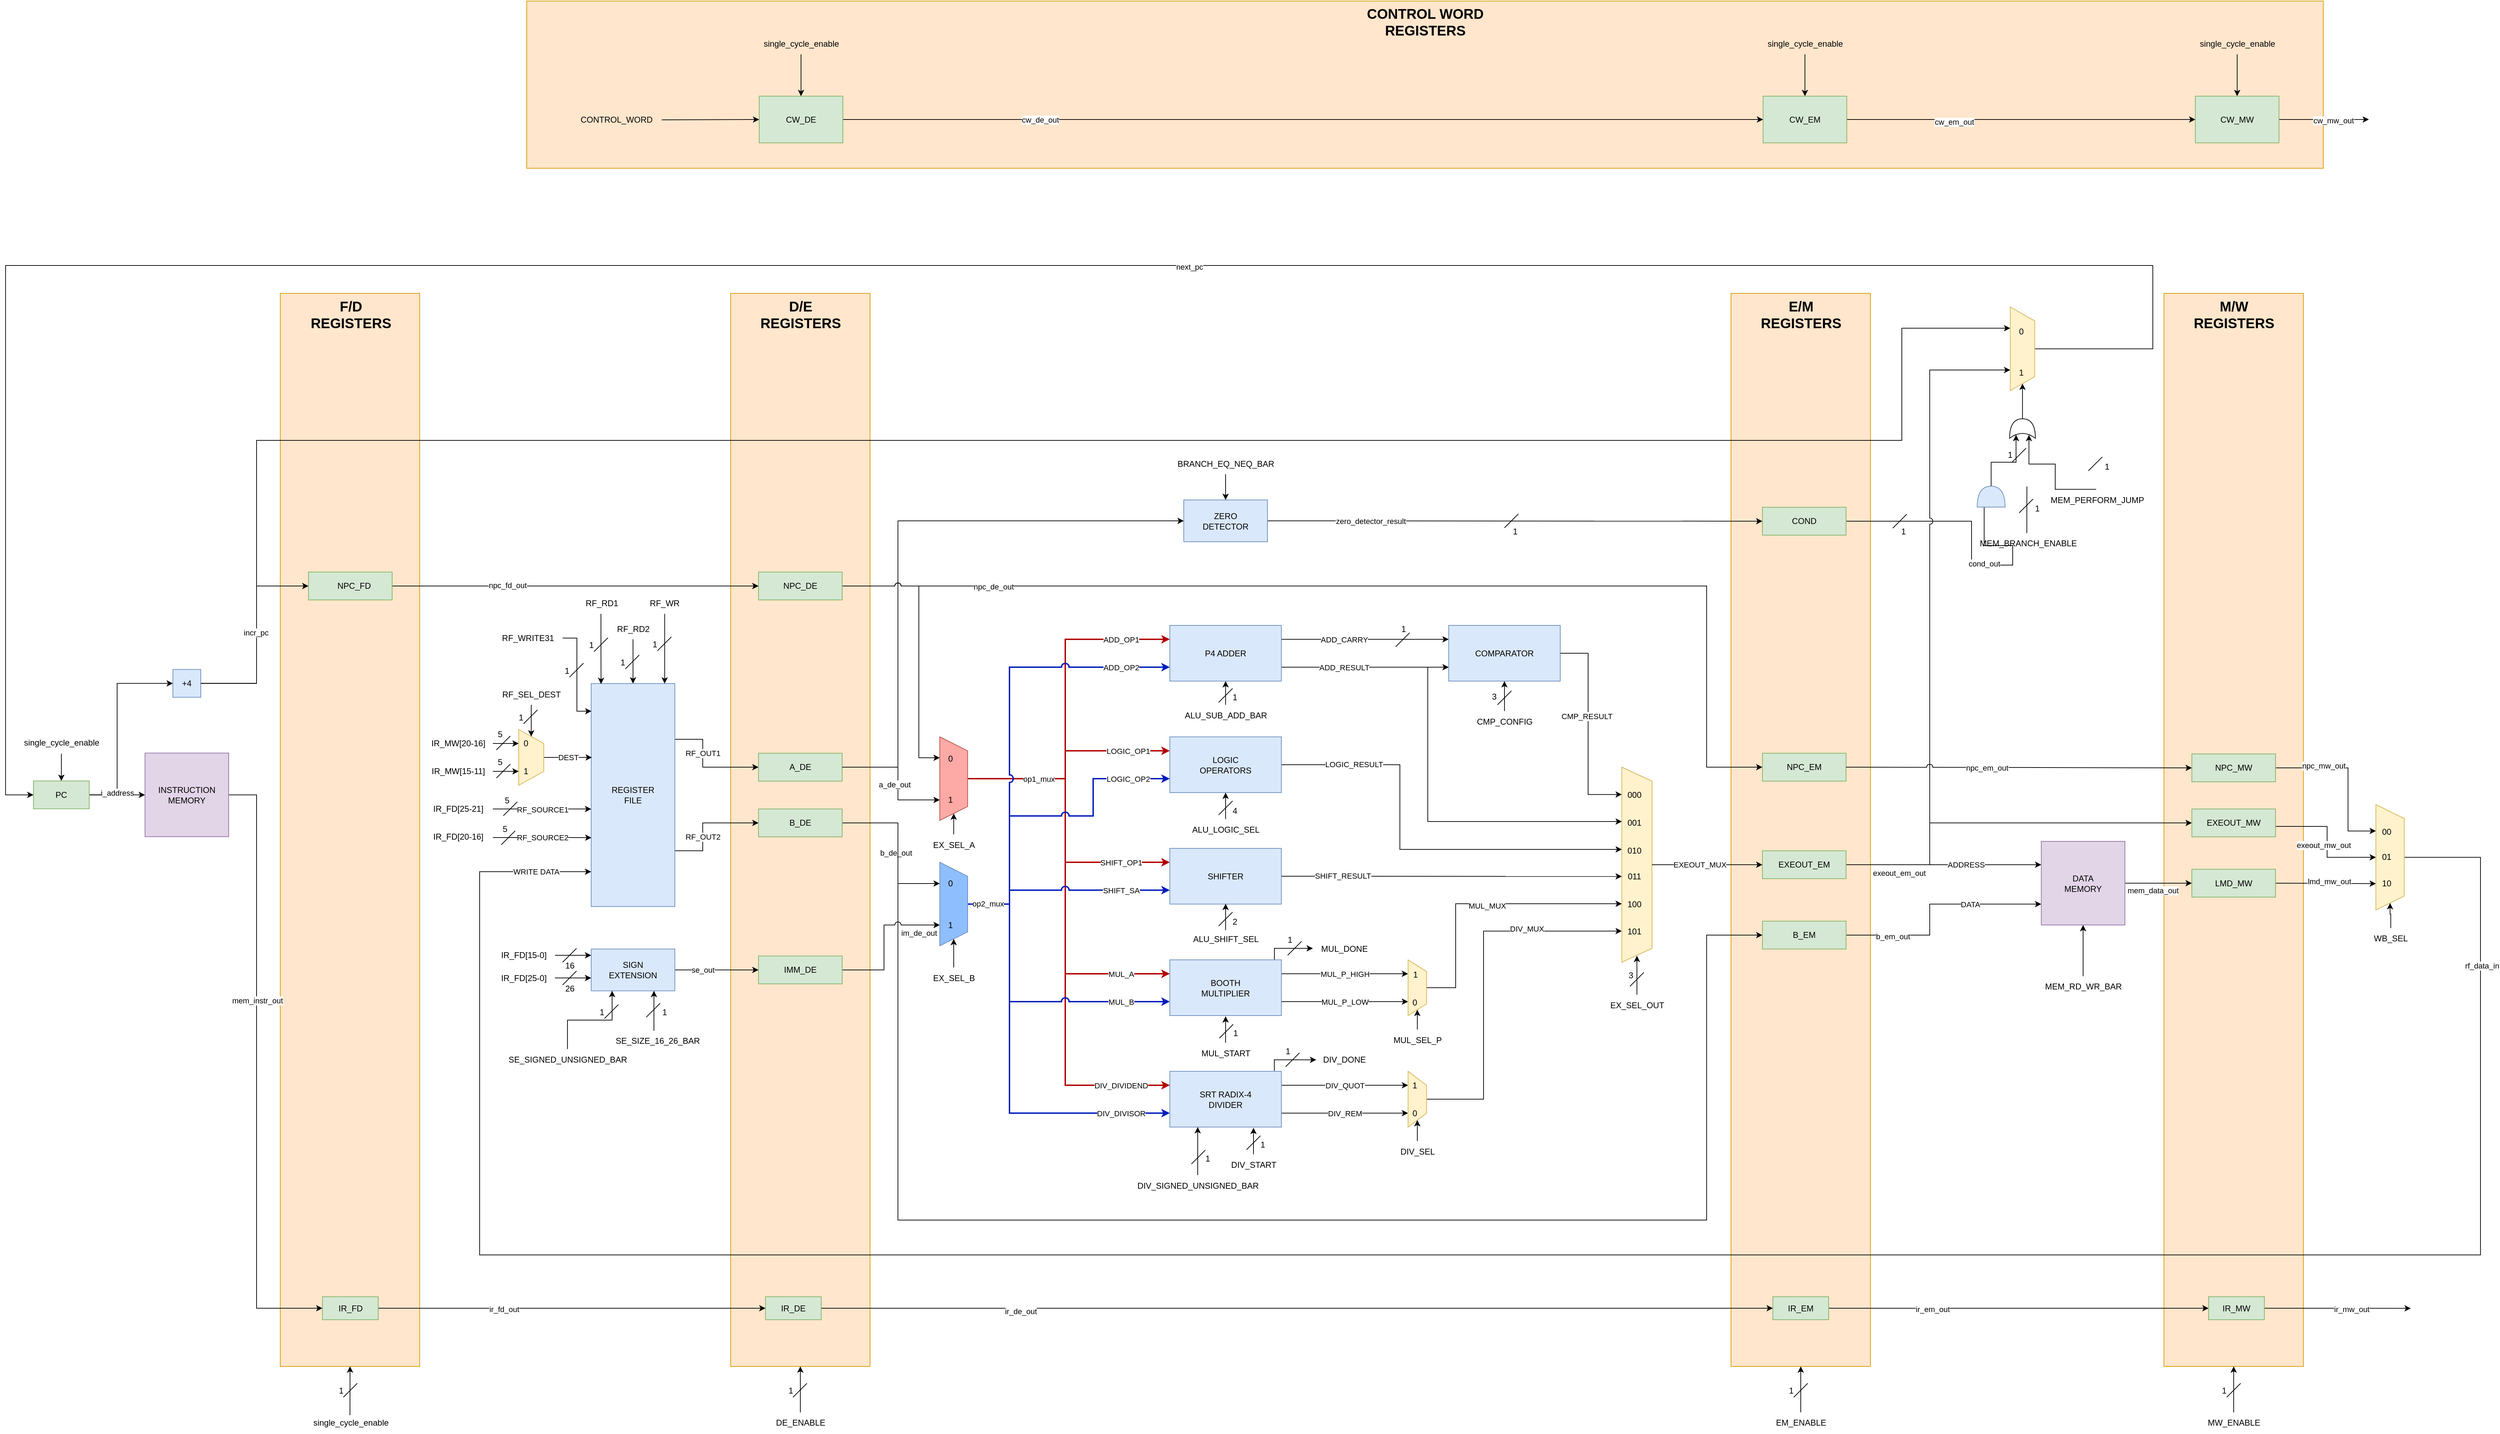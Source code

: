 <mxfile version="21.6.1" type="device">
  <diagram id="MwowoGZqm-T8tHPL4Ncn" name="Page-1">
    <mxGraphModel dx="2257" dy="1701" grid="1" gridSize="10" guides="1" tooltips="1" connect="1" arrows="1" fold="1" page="0" pageScale="1" pageWidth="827" pageHeight="1169" math="0" shadow="0">
      <root>
        <mxCell id="0" />
        <mxCell id="1" parent="0" />
        <mxCell id="5x8gw_C9wOxPfMnRKNMZ-27" value="" style="whiteSpace=wrap;html=1;fillColor=#ffe6cc;strokeColor=#d79b00;" parent="1" vertex="1">
          <mxGeometry x="1555" y="-460" width="200" height="1540" as="geometry" />
        </mxCell>
        <mxCell id="lmTZzJaFjMnNjgpMNtPa-63" value="" style="edgeStyle=orthogonalEdgeStyle;rounded=0;jumpStyle=arc;jumpSize=9;orthogonalLoop=1;jettySize=auto;html=1;exitX=1;exitY=0.5;exitDx=0;exitDy=0;entryX=0;entryY=0.5;entryDx=0;entryDy=0;" parent="1" source="lmTZzJaFjMnNjgpMNtPa-19" target="ecpVX0U7AmKR85L5Xxbu-68" edge="1">
          <mxGeometry x="0.879" relative="1" as="geometry">
            <Array as="points">
              <mxPoint x="360" y="300" />
              <mxPoint x="360" y="870" />
              <mxPoint x="1520" y="870" />
              <mxPoint x="1520" y="461" />
            </Array>
            <mxPoint x="-1" as="offset" />
          </mxGeometry>
        </mxCell>
        <mxCell id="y7glqsLBrWSuBBTJrkj_-13" value="b_de_out" style="edgeLabel;html=1;align=center;verticalAlign=middle;resizable=0;points=[];" parent="lmTZzJaFjMnNjgpMNtPa-63" vertex="1" connectable="0">
          <mxGeometry x="-0.894" y="-3" relative="1" as="geometry">
            <mxPoint y="1" as="offset" />
          </mxGeometry>
        </mxCell>
        <mxCell id="5x8gw_C9wOxPfMnRKNMZ-32" value="" style="whiteSpace=wrap;html=1;fillColor=#ffe6cc;strokeColor=#d79b00;rotation=90;" parent="1" vertex="1">
          <mxGeometry x="996" y="-2048" width="240" height="2577" as="geometry" />
        </mxCell>
        <mxCell id="5x8gw_C9wOxPfMnRKNMZ-29" value="" style="whiteSpace=wrap;html=1;fillColor=#ffe6cc;strokeColor=#d79b00;" parent="1" vertex="1">
          <mxGeometry x="2176" y="-460" width="200" height="1540" as="geometry" />
        </mxCell>
        <mxCell id="5x8gw_C9wOxPfMnRKNMZ-25" value="" style="whiteSpace=wrap;html=1;fillColor=#ffe6cc;strokeColor=#d79b00;" parent="1" vertex="1">
          <mxGeometry x="120" y="-460" width="200" height="1540" as="geometry" />
        </mxCell>
        <mxCell id="5x8gw_C9wOxPfMnRKNMZ-24" value="" style="whiteSpace=wrap;html=1;fillColor=#ffe6cc;strokeColor=#d79b00;" parent="1" vertex="1">
          <mxGeometry x="-526" y="-460" width="200" height="1540" as="geometry" />
        </mxCell>
        <mxCell id="5x8gw_C9wOxPfMnRKNMZ-15" value="" style="shape=trapezoid;perimeter=trapezoidPerimeter;whiteSpace=wrap;html=1;fixedSize=1;points=[[0,0.99,0,0,0],[0.02,0.74,0,0,0],[0.04,0.51,0,0,0],[0.05,0.28,0,0,0],[0.07,0.07,0,0,0],[0.14,1,0,0,0],[0.25,0,0,0,0],[0.28,1,0,0,0],[0.42,1,0,0,0],[0.5,0,0,0,0],[0.56,1,0,0,0],[0.7,1,0,0,0],[0.75,0,0,0,0],[0.84,1,0,0,0],[0.93,0.07,0,0,0],[0.95,0.28,0,0,0],[0.96,0.51,0,0,0],[0.98,0.74,0,0,0],[1,0.99,0,0,0]];rotation=90;fillColor=#fff2cc;strokeColor=#d6b656;" parent="1" vertex="1">
          <mxGeometry x="1280" y="338.37" width="280" height="43.25" as="geometry" />
        </mxCell>
        <mxCell id="lmTZzJaFjMnNjgpMNtPa-25" style="edgeStyle=orthogonalEdgeStyle;rounded=0;orthogonalLoop=1;jettySize=auto;html=1;exitX=1;exitY=0.5;exitDx=0;exitDy=0;entryX=0;entryY=0.5;entryDx=0;entryDy=0;jumpStyle=arc;jumpSize=9;" parent="1" source="lmTZzJaFjMnNjgpMNtPa-18" target="lmTZzJaFjMnNjgpMNtPa-24" edge="1">
          <mxGeometry relative="1" as="geometry">
            <Array as="points">
              <mxPoint x="360" y="220" />
              <mxPoint x="360" y="-133" />
            </Array>
          </mxGeometry>
        </mxCell>
        <mxCell id="lmTZzJaFjMnNjgpMNtPa-28" style="edgeStyle=orthogonalEdgeStyle;rounded=0;orthogonalLoop=1;jettySize=auto;html=1;exitX=1;exitY=0.5;exitDx=0;exitDy=0;entryX=0.25;entryY=1;entryDx=0;entryDy=0;jumpStyle=arc;jumpSize=9;" parent="1" source="lmTZzJaFjMnNjgpMNtPa-117" target="lmTZzJaFjMnNjgpMNtPa-26" edge="1">
          <mxGeometry relative="1" as="geometry">
            <Array as="points">
              <mxPoint x="390" y="-40" />
              <mxPoint x="390" y="207" />
            </Array>
          </mxGeometry>
        </mxCell>
        <mxCell id="lmTZzJaFjMnNjgpMNtPa-54" style="edgeStyle=orthogonalEdgeStyle;rounded=0;jumpStyle=arc;jumpSize=9;orthogonalLoop=1;jettySize=auto;html=1;exitX=1;exitY=0.75;exitDx=0;exitDy=0;entryX=0.28;entryY=1;entryDx=0;entryDy=0;entryPerimeter=0;" parent="1" source="lmTZzJaFjMnNjgpMNtPa-1" target="5x8gw_C9wOxPfMnRKNMZ-15" edge="1">
          <mxGeometry relative="1" as="geometry">
            <Array as="points">
              <mxPoint x="1120" y="76" />
              <mxPoint x="1120" y="298" />
              <mxPoint x="1398" y="298" />
            </Array>
            <mxPoint x="1360" y="280" as="targetPoint" />
          </mxGeometry>
        </mxCell>
        <mxCell id="lmTZzJaFjMnNjgpMNtPa-157" value="ADD_CARRY" style="edgeStyle=orthogonalEdgeStyle;rounded=0;jumpStyle=none;jumpSize=9;orthogonalLoop=1;jettySize=auto;html=1;exitX=1;exitY=0.25;exitDx=0;exitDy=0;entryX=0;entryY=0.25;entryDx=0;entryDy=0;endArrow=classic;endFill=1;" parent="1" source="lmTZzJaFjMnNjgpMNtPa-1" target="lmTZzJaFjMnNjgpMNtPa-155" edge="1">
          <mxGeometry x="-0.25" relative="1" as="geometry">
            <mxPoint as="offset" />
          </mxGeometry>
        </mxCell>
        <mxCell id="lmTZzJaFjMnNjgpMNtPa-158" value="ADD_RESULT" style="edgeStyle=orthogonalEdgeStyle;rounded=0;jumpStyle=none;jumpSize=9;orthogonalLoop=1;jettySize=auto;html=1;exitX=1;exitY=0.75;exitDx=0;exitDy=0;entryX=0;entryY=0.75;entryDx=0;entryDy=0;endArrow=classic;endFill=1;" parent="1" source="lmTZzJaFjMnNjgpMNtPa-1" target="lmTZzJaFjMnNjgpMNtPa-155" edge="1">
          <mxGeometry x="-0.25" relative="1" as="geometry">
            <mxPoint as="offset" />
          </mxGeometry>
        </mxCell>
        <mxCell id="lmTZzJaFjMnNjgpMNtPa-1" value="P4 ADDER" style="rounded=0;whiteSpace=wrap;html=1;fillColor=#dae8fc;strokeColor=#6c8ebf;" parent="1" vertex="1">
          <mxGeometry x="750" y="16.5" width="160" height="80" as="geometry" />
        </mxCell>
        <mxCell id="lmTZzJaFjMnNjgpMNtPa-47" value="MUL_P_HIGH" style="edgeStyle=orthogonalEdgeStyle;rounded=0;jumpStyle=arc;jumpSize=9;orthogonalLoop=1;jettySize=auto;html=1;exitX=1;exitY=0.25;exitDx=0;exitDy=0;entryX=0.25;entryY=1;entryDx=0;entryDy=0;" parent="1" source="lmTZzJaFjMnNjgpMNtPa-2" target="lmTZzJaFjMnNjgpMNtPa-45" edge="1">
          <mxGeometry relative="1" as="geometry" />
        </mxCell>
        <mxCell id="lmTZzJaFjMnNjgpMNtPa-48" value="MUL_P_LOW" style="edgeStyle=orthogonalEdgeStyle;rounded=0;jumpStyle=arc;jumpSize=9;orthogonalLoop=1;jettySize=auto;html=1;exitX=1;exitY=0.75;exitDx=0;exitDy=0;entryX=0.75;entryY=1;entryDx=0;entryDy=0;" parent="1" source="lmTZzJaFjMnNjgpMNtPa-2" target="lmTZzJaFjMnNjgpMNtPa-45" edge="1">
          <mxGeometry relative="1" as="geometry" />
        </mxCell>
        <mxCell id="ecpVX0U7AmKR85L5Xxbu-50" style="edgeStyle=orthogonalEdgeStyle;rounded=0;orthogonalLoop=1;jettySize=auto;html=1;exitX=0.75;exitY=0;exitDx=0;exitDy=0;entryX=0.002;entryY=0.453;entryDx=0;entryDy=0;entryPerimeter=0;" parent="1" source="lmTZzJaFjMnNjgpMNtPa-2" target="ecpVX0U7AmKR85L5Xxbu-49" edge="1">
          <mxGeometry relative="1" as="geometry">
            <Array as="points">
              <mxPoint x="900" y="497" />
              <mxPoint x="900" y="480" />
              <mxPoint x="955" y="480" />
            </Array>
          </mxGeometry>
        </mxCell>
        <mxCell id="lmTZzJaFjMnNjgpMNtPa-2" value="BOOTH&lt;br&gt;MULTIPLIER" style="rounded=0;whiteSpace=wrap;html=1;fillColor=#dae8fc;strokeColor=#6c8ebf;" parent="1" vertex="1">
          <mxGeometry x="750" y="496.5" width="160" height="80" as="geometry" />
        </mxCell>
        <mxCell id="lmTZzJaFjMnNjgpMNtPa-49" value="DIV_QUOT" style="edgeStyle=orthogonalEdgeStyle;rounded=0;jumpStyle=arc;jumpSize=9;orthogonalLoop=1;jettySize=auto;html=1;exitX=1;exitY=0.25;exitDx=0;exitDy=0;entryX=0.25;entryY=1;entryDx=0;entryDy=0;" parent="1" source="lmTZzJaFjMnNjgpMNtPa-3" target="lmTZzJaFjMnNjgpMNtPa-46" edge="1">
          <mxGeometry relative="1" as="geometry" />
        </mxCell>
        <mxCell id="lmTZzJaFjMnNjgpMNtPa-50" value="DIV_REM" style="edgeStyle=orthogonalEdgeStyle;rounded=0;jumpStyle=arc;jumpSize=9;orthogonalLoop=1;jettySize=auto;html=1;exitX=1;exitY=0.75;exitDx=0;exitDy=0;entryX=0.75;entryY=1;entryDx=0;entryDy=0;" parent="1" source="lmTZzJaFjMnNjgpMNtPa-3" target="lmTZzJaFjMnNjgpMNtPa-46" edge="1">
          <mxGeometry relative="1" as="geometry" />
        </mxCell>
        <mxCell id="ecpVX0U7AmKR85L5Xxbu-52" style="edgeStyle=orthogonalEdgeStyle;rounded=0;orthogonalLoop=1;jettySize=auto;html=1;exitX=0.937;exitY=-0.009;exitDx=0;exitDy=0;exitPerimeter=0;" parent="1" source="lmTZzJaFjMnNjgpMNtPa-3" edge="1">
          <mxGeometry relative="1" as="geometry">
            <mxPoint x="960" y="640" as="targetPoint" />
            <Array as="points">
              <mxPoint x="900" y="640" />
            </Array>
          </mxGeometry>
        </mxCell>
        <mxCell id="lmTZzJaFjMnNjgpMNtPa-3" value="SRT RADIX-4&lt;br&gt;DIVIDER" style="rounded=0;whiteSpace=wrap;html=1;fillColor=#dae8fc;strokeColor=#6c8ebf;" parent="1" vertex="1">
          <mxGeometry x="750" y="656.5" width="160" height="80" as="geometry" />
        </mxCell>
        <mxCell id="lmTZzJaFjMnNjgpMNtPa-55" style="edgeStyle=orthogonalEdgeStyle;rounded=0;jumpStyle=arc;jumpSize=9;orthogonalLoop=1;jettySize=auto;html=1;exitX=1;exitY=0.5;exitDx=0;exitDy=0;entryX=0.42;entryY=1;entryDx=0;entryDy=0;entryPerimeter=0;" parent="1" source="lmTZzJaFjMnNjgpMNtPa-4" target="5x8gw_C9wOxPfMnRKNMZ-15" edge="1">
          <mxGeometry relative="1" as="geometry">
            <Array as="points">
              <mxPoint x="1080" y="216" />
              <mxPoint x="1080" y="338" />
              <mxPoint x="1398" y="338" />
            </Array>
            <mxPoint x="1360" y="320" as="targetPoint" />
          </mxGeometry>
        </mxCell>
        <mxCell id="y7glqsLBrWSuBBTJrkj_-19" value="LOGIC_RESULT" style="edgeLabel;html=1;align=center;verticalAlign=middle;resizable=0;points=[];" parent="lmTZzJaFjMnNjgpMNtPa-55" vertex="1" connectable="0">
          <mxGeometry x="-0.661" y="1" relative="1" as="geometry">
            <mxPoint as="offset" />
          </mxGeometry>
        </mxCell>
        <mxCell id="lmTZzJaFjMnNjgpMNtPa-4" value="LOGIC&lt;br&gt;OPERATORS" style="rounded=0;whiteSpace=wrap;html=1;fillColor=#dae8fc;strokeColor=#6c8ebf;" parent="1" vertex="1">
          <mxGeometry x="750" y="176.5" width="160" height="80" as="geometry" />
        </mxCell>
        <mxCell id="lmTZzJaFjMnNjgpMNtPa-7" value="" style="edgeStyle=orthogonalEdgeStyle;rounded=0;orthogonalLoop=1;jettySize=auto;html=1;" parent="1" source="lmTZzJaFjMnNjgpMNtPa-5" target="lmTZzJaFjMnNjgpMNtPa-6" edge="1">
          <mxGeometry relative="1" as="geometry" />
        </mxCell>
        <mxCell id="lmTZzJaFjMnNjgpMNtPa-9" style="edgeStyle=orthogonalEdgeStyle;rounded=0;orthogonalLoop=1;jettySize=auto;html=1;exitX=1;exitY=0.5;exitDx=0;exitDy=0;entryX=0;entryY=0.5;entryDx=0;entryDy=0;" parent="1" source="lmTZzJaFjMnNjgpMNtPa-5" target="lmTZzJaFjMnNjgpMNtPa-8" edge="1">
          <mxGeometry relative="1" as="geometry">
            <Array as="points">
              <mxPoint x="-760" y="259.75" />
              <mxPoint x="-760" y="99.75" />
            </Array>
          </mxGeometry>
        </mxCell>
        <mxCell id="y7glqsLBrWSuBBTJrkj_-2" value="i_address&lt;br&gt;" style="edgeLabel;html=1;align=center;verticalAlign=middle;resizable=0;points=[];" parent="lmTZzJaFjMnNjgpMNtPa-9" vertex="1" connectable="0">
          <mxGeometry x="-0.858" y="3" relative="1" as="geometry">
            <mxPoint x="20" as="offset" />
          </mxGeometry>
        </mxCell>
        <mxCell id="lmTZzJaFjMnNjgpMNtPa-5" value="PC" style="rounded=0;whiteSpace=wrap;html=1;fillColor=#d5e8d4;strokeColor=#82b366;" parent="1" vertex="1">
          <mxGeometry x="-880" y="239.75" width="80" height="40" as="geometry" />
        </mxCell>
        <mxCell id="lmTZzJaFjMnNjgpMNtPa-13" value="" style="edgeStyle=orthogonalEdgeStyle;rounded=0;orthogonalLoop=1;jettySize=auto;html=1;entryX=0;entryY=0.5;entryDx=0;entryDy=0;" parent="1" source="lmTZzJaFjMnNjgpMNtPa-6" target="lmTZzJaFjMnNjgpMNtPa-12" edge="1">
          <mxGeometry relative="1" as="geometry">
            <Array as="points">
              <mxPoint x="-560" y="260" />
              <mxPoint x="-560" y="997" />
            </Array>
          </mxGeometry>
        </mxCell>
        <mxCell id="y7glqsLBrWSuBBTJrkj_-3" value="mem_instr_out" style="edgeLabel;html=1;align=center;verticalAlign=middle;resizable=0;points=[];" parent="lmTZzJaFjMnNjgpMNtPa-13" vertex="1" connectable="0">
          <mxGeometry x="-0.233" y="1" relative="1" as="geometry">
            <mxPoint y="1" as="offset" />
          </mxGeometry>
        </mxCell>
        <mxCell id="lmTZzJaFjMnNjgpMNtPa-6" value="INSTRUCTION&lt;br&gt;MEMORY" style="rounded=0;whiteSpace=wrap;html=1;fillColor=#e1d5e7;strokeColor=#9673a6;" parent="1" vertex="1">
          <mxGeometry x="-720" y="199.75" width="120" height="120" as="geometry" />
        </mxCell>
        <mxCell id="lmTZzJaFjMnNjgpMNtPa-8" value="+4" style="whiteSpace=wrap;html=1;fillColor=#dae8fc;strokeColor=#6c8ebf;" parent="1" vertex="1">
          <mxGeometry x="-680" y="79.75" width="40" height="40" as="geometry" />
        </mxCell>
        <mxCell id="ecpVX0U7AmKR85L5Xxbu-67" style="edgeStyle=orthogonalEdgeStyle;rounded=0;jumpStyle=arc;jumpSize=9;orthogonalLoop=1;jettySize=auto;html=1;entryX=0.25;entryY=1;entryDx=0;entryDy=0;exitX=1;exitY=0.5;exitDx=0;exitDy=0;" parent="1" source="lmTZzJaFjMnNjgpMNtPa-8" target="ecpVX0U7AmKR85L5Xxbu-10" edge="1">
          <mxGeometry relative="1" as="geometry">
            <Array as="points">
              <mxPoint x="-560" y="100" />
              <mxPoint x="-560" y="-249" />
              <mxPoint x="1800" y="-249" />
              <mxPoint x="1800" y="-410" />
              <mxPoint x="1956" y="-410" />
            </Array>
            <mxPoint x="-390" y="20" as="sourcePoint" />
          </mxGeometry>
        </mxCell>
        <mxCell id="lmTZzJaFjMnNjgpMNtPa-204" value="" style="edgeStyle=orthogonalEdgeStyle;rounded=0;jumpStyle=none;jumpSize=9;orthogonalLoop=1;jettySize=auto;html=1;endArrow=classic;endFill=1;" parent="1" source="lmTZzJaFjMnNjgpMNtPa-12" target="lmTZzJaFjMnNjgpMNtPa-203" edge="1">
          <mxGeometry relative="1" as="geometry" />
        </mxCell>
        <mxCell id="y7glqsLBrWSuBBTJrkj_-5" value="i" style="edgeLabel;html=1;align=center;verticalAlign=middle;resizable=0;points=[];" parent="lmTZzJaFjMnNjgpMNtPa-204" vertex="1" connectable="0">
          <mxGeometry x="-0.364" y="-2" relative="1" as="geometry">
            <mxPoint as="offset" />
          </mxGeometry>
        </mxCell>
        <mxCell id="y7glqsLBrWSuBBTJrkj_-6" value="ir_fd_out" style="edgeLabel;html=1;align=center;verticalAlign=middle;resizable=0;points=[];" parent="lmTZzJaFjMnNjgpMNtPa-204" vertex="1" connectable="0">
          <mxGeometry x="-0.352" y="-1" relative="1" as="geometry">
            <mxPoint as="offset" />
          </mxGeometry>
        </mxCell>
        <mxCell id="lmTZzJaFjMnNjgpMNtPa-12" value="IR_FD" style="whiteSpace=wrap;html=1;fillColor=#d5e8d4;strokeColor=#82b366;" parent="1" vertex="1">
          <mxGeometry x="-465.5" y="980" width="80" height="33" as="geometry" />
        </mxCell>
        <mxCell id="lmTZzJaFjMnNjgpMNtPa-22" value="RF_OUT2" style="edgeStyle=orthogonalEdgeStyle;rounded=0;orthogonalLoop=1;jettySize=auto;html=1;exitX=1;exitY=0.75;exitDx=0;exitDy=0;entryX=0;entryY=0.5;entryDx=0;entryDy=0;" parent="1" source="lmTZzJaFjMnNjgpMNtPa-14" target="lmTZzJaFjMnNjgpMNtPa-19" edge="1">
          <mxGeometry x="-0.251" relative="1" as="geometry">
            <Array as="points">
              <mxPoint x="80" y="340" />
              <mxPoint x="80" y="300" />
            </Array>
            <mxPoint as="offset" />
          </mxGeometry>
        </mxCell>
        <mxCell id="lmTZzJaFjMnNjgpMNtPa-23" value="RF_OUT1" style="edgeStyle=orthogonalEdgeStyle;rounded=0;orthogonalLoop=1;jettySize=auto;html=1;exitX=1;exitY=0.25;exitDx=0;exitDy=0;entryX=0;entryY=0.5;entryDx=0;entryDy=0;" parent="1" source="lmTZzJaFjMnNjgpMNtPa-14" target="lmTZzJaFjMnNjgpMNtPa-18" edge="1">
          <mxGeometry x="-0.25" relative="1" as="geometry">
            <Array as="points">
              <mxPoint x="80" y="180" />
              <mxPoint x="80" y="220" />
            </Array>
            <mxPoint as="offset" />
          </mxGeometry>
        </mxCell>
        <mxCell id="lmTZzJaFjMnNjgpMNtPa-14" value="REGISTER&lt;br&gt;FILE" style="whiteSpace=wrap;html=1;fillColor=#dae8fc;strokeColor=#6c8ebf;" parent="1" vertex="1">
          <mxGeometry x="-80" y="100" width="120" height="320" as="geometry" />
        </mxCell>
        <mxCell id="lmTZzJaFjMnNjgpMNtPa-21" value="se_out" style="edgeStyle=orthogonalEdgeStyle;rounded=0;orthogonalLoop=1;jettySize=auto;html=1;exitX=1;exitY=0.5;exitDx=0;exitDy=0;entryX=0;entryY=0.5;entryDx=0;entryDy=0;" parent="1" source="lmTZzJaFjMnNjgpMNtPa-16" target="lmTZzJaFjMnNjgpMNtPa-20" edge="1">
          <mxGeometry x="-0.333" relative="1" as="geometry">
            <mxPoint as="offset" />
          </mxGeometry>
        </mxCell>
        <mxCell id="lmTZzJaFjMnNjgpMNtPa-16" value="SIGN&lt;br&gt;EXTENSION" style="whiteSpace=wrap;html=1;fillColor=#dae8fc;strokeColor=#6c8ebf;" parent="1" vertex="1">
          <mxGeometry x="-80" y="481" width="120" height="60" as="geometry" />
        </mxCell>
        <mxCell id="lmTZzJaFjMnNjgpMNtPa-18" value="A_DE" style="whiteSpace=wrap;html=1;fillColor=#d5e8d4;strokeColor=#82b366;" parent="1" vertex="1">
          <mxGeometry x="160" y="200" width="120" height="40" as="geometry" />
        </mxCell>
        <mxCell id="lmTZzJaFjMnNjgpMNtPa-30" style="edgeStyle=orthogonalEdgeStyle;rounded=0;jumpStyle=arc;jumpSize=9;orthogonalLoop=1;jettySize=auto;html=1;exitX=1;exitY=0.5;exitDx=0;exitDy=0;entryX=0.25;entryY=1;entryDx=0;entryDy=0;" parent="1" source="lmTZzJaFjMnNjgpMNtPa-19" target="lmTZzJaFjMnNjgpMNtPa-29" edge="1">
          <mxGeometry relative="1" as="geometry">
            <Array as="points">
              <mxPoint x="360" y="300" />
              <mxPoint x="360" y="387" />
              <mxPoint x="420" y="387" />
            </Array>
          </mxGeometry>
        </mxCell>
        <mxCell id="lmTZzJaFjMnNjgpMNtPa-19" value="B_DE" style="whiteSpace=wrap;html=1;fillColor=#d5e8d4;strokeColor=#82b366;" parent="1" vertex="1">
          <mxGeometry x="160" y="280" width="120" height="40" as="geometry" />
        </mxCell>
        <mxCell id="lmTZzJaFjMnNjgpMNtPa-31" style="edgeStyle=orthogonalEdgeStyle;rounded=0;jumpStyle=arc;jumpSize=9;orthogonalLoop=1;jettySize=auto;html=1;exitX=1;exitY=0.5;exitDx=0;exitDy=0;entryX=0.75;entryY=1;entryDx=0;entryDy=0;" parent="1" source="lmTZzJaFjMnNjgpMNtPa-20" target="lmTZzJaFjMnNjgpMNtPa-29" edge="1">
          <mxGeometry relative="1" as="geometry">
            <Array as="points">
              <mxPoint x="340" y="511" />
              <mxPoint x="340" y="446" />
            </Array>
          </mxGeometry>
        </mxCell>
        <mxCell id="y7glqsLBrWSuBBTJrkj_-14" value="im_de_out" style="edgeLabel;html=1;align=center;verticalAlign=middle;resizable=0;points=[];" parent="lmTZzJaFjMnNjgpMNtPa-31" vertex="1" connectable="0">
          <mxGeometry x="0.629" y="-2" relative="1" as="geometry">
            <mxPoint x="8" y="9" as="offset" />
          </mxGeometry>
        </mxCell>
        <mxCell id="lmTZzJaFjMnNjgpMNtPa-20" value="IMM_DE" style="whiteSpace=wrap;html=1;fillColor=#d5e8d4;strokeColor=#82b366;" parent="1" vertex="1">
          <mxGeometry x="160" y="491" width="120" height="40" as="geometry" />
        </mxCell>
        <mxCell id="lmTZzJaFjMnNjgpMNtPa-33" style="edgeStyle=orthogonalEdgeStyle;rounded=0;jumpStyle=arc;jumpSize=9;orthogonalLoop=1;jettySize=auto;html=1;exitX=1;exitY=0.5;exitDx=0;exitDy=0;entryX=0;entryY=0.5;entryDx=0;entryDy=0;" parent="1" source="lmTZzJaFjMnNjgpMNtPa-24" target="lmTZzJaFjMnNjgpMNtPa-32" edge="1">
          <mxGeometry relative="1" as="geometry" />
        </mxCell>
        <mxCell id="y7glqsLBrWSuBBTJrkj_-26" value="zero_detector_result" style="edgeLabel;html=1;align=center;verticalAlign=middle;resizable=0;points=[];" parent="lmTZzJaFjMnNjgpMNtPa-33" vertex="1" connectable="0">
          <mxGeometry x="-0.583" relative="1" as="geometry">
            <mxPoint as="offset" />
          </mxGeometry>
        </mxCell>
        <mxCell id="lmTZzJaFjMnNjgpMNtPa-24" value="ZERO&lt;br&gt;DETECTOR" style="whiteSpace=wrap;html=1;fillColor=#dae8fc;strokeColor=#6c8ebf;" parent="1" vertex="1">
          <mxGeometry x="770" y="-163.5" width="120" height="60" as="geometry" />
        </mxCell>
        <mxCell id="lmTZzJaFjMnNjgpMNtPa-34" value="ADD_OP1" style="edgeStyle=orthogonalEdgeStyle;rounded=0;jumpStyle=arc;jumpSize=9;orthogonalLoop=1;jettySize=auto;html=1;exitX=0.5;exitY=0;exitDx=0;exitDy=0;entryX=0;entryY=0.25;entryDx=0;entryDy=0;strokeWidth=2;fillColor=#e51400;strokeColor=#B20000;" parent="1" source="lmTZzJaFjMnNjgpMNtPa-26" target="lmTZzJaFjMnNjgpMNtPa-1" edge="1">
          <mxGeometry x="0.714" relative="1" as="geometry">
            <Array as="points">
              <mxPoint x="600" y="237" />
              <mxPoint x="600" y="37" />
            </Array>
            <mxPoint as="offset" />
          </mxGeometry>
        </mxCell>
        <mxCell id="lmTZzJaFjMnNjgpMNtPa-35" value="LOGIC_OP1" style="edgeStyle=orthogonalEdgeStyle;rounded=0;jumpStyle=arc;jumpSize=9;orthogonalLoop=1;jettySize=auto;html=1;exitX=0.5;exitY=0;exitDx=0;exitDy=0;entryX=0;entryY=0.25;entryDx=0;entryDy=0;strokeWidth=2;fillColor=#e51400;strokeColor=#B20000;" parent="1" source="lmTZzJaFjMnNjgpMNtPa-26" target="lmTZzJaFjMnNjgpMNtPa-4" edge="1">
          <mxGeometry x="0.636" relative="1" as="geometry">
            <Array as="points">
              <mxPoint x="600" y="237" />
              <mxPoint x="600" y="197" />
            </Array>
            <mxPoint as="offset" />
          </mxGeometry>
        </mxCell>
        <mxCell id="lmTZzJaFjMnNjgpMNtPa-37" value="SHIFT_OP1" style="edgeStyle=orthogonalEdgeStyle;rounded=0;jumpStyle=arc;jumpSize=9;orthogonalLoop=1;jettySize=auto;html=1;exitX=0.5;exitY=0;exitDx=0;exitDy=0;entryX=0;entryY=0.25;entryDx=0;entryDy=0;strokeWidth=2;fillColor=#e51400;strokeColor=#B20000;" parent="1" source="lmTZzJaFjMnNjgpMNtPa-26" target="lmTZzJaFjMnNjgpMNtPa-36" edge="1">
          <mxGeometry x="0.658" relative="1" as="geometry">
            <Array as="points">
              <mxPoint x="600" y="237" />
              <mxPoint x="600" y="357" />
            </Array>
            <mxPoint as="offset" />
          </mxGeometry>
        </mxCell>
        <mxCell id="lmTZzJaFjMnNjgpMNtPa-38" value="MUL_A" style="edgeStyle=orthogonalEdgeStyle;rounded=0;jumpStyle=arc;jumpSize=9;orthogonalLoop=1;jettySize=auto;html=1;exitX=0.5;exitY=0;exitDx=0;exitDy=0;entryX=0;entryY=0.25;entryDx=0;entryDy=0;strokeWidth=2;fillColor=#e51400;strokeColor=#B20000;" parent="1" source="lmTZzJaFjMnNjgpMNtPa-26" target="lmTZzJaFjMnNjgpMNtPa-2" edge="1">
          <mxGeometry x="0.754" relative="1" as="geometry">
            <Array as="points">
              <mxPoint x="600" y="237" />
              <mxPoint x="600" y="517" />
            </Array>
            <mxPoint as="offset" />
          </mxGeometry>
        </mxCell>
        <mxCell id="lmTZzJaFjMnNjgpMNtPa-39" value="DIV_DIVIDEND" style="edgeStyle=orthogonalEdgeStyle;rounded=0;jumpStyle=arc;jumpSize=9;orthogonalLoop=1;jettySize=auto;html=1;exitX=0.5;exitY=0;exitDx=0;exitDy=0;entryX=0;entryY=0.25;entryDx=0;entryDy=0;strokeWidth=2;fillColor=#e51400;strokeColor=#B20000;" parent="1" source="lmTZzJaFjMnNjgpMNtPa-26" target="lmTZzJaFjMnNjgpMNtPa-3" edge="1">
          <mxGeometry x="0.808" relative="1" as="geometry">
            <Array as="points">
              <mxPoint x="600" y="237" />
              <mxPoint x="600" y="677" />
            </Array>
            <mxPoint as="offset" />
          </mxGeometry>
        </mxCell>
        <mxCell id="y7glqsLBrWSuBBTJrkj_-17" value="op1_mux" style="edgeLabel;html=1;align=center;verticalAlign=middle;resizable=0;points=[];" parent="lmTZzJaFjMnNjgpMNtPa-39" vertex="1" connectable="0">
          <mxGeometry x="-0.72" relative="1" as="geometry">
            <mxPoint as="offset" />
          </mxGeometry>
        </mxCell>
        <mxCell id="lmTZzJaFjMnNjgpMNtPa-26" value="" style="shape=trapezoid;perimeter=trapezoidPerimeter;whiteSpace=wrap;html=1;fixedSize=1;rotation=90;fillColor=#fda9a5;strokeColor=#b85450;" parent="1" vertex="1">
          <mxGeometry x="380" y="216.5" width="120" height="40" as="geometry" />
        </mxCell>
        <mxCell id="lmTZzJaFjMnNjgpMNtPa-40" value="ADD_OP2" style="edgeStyle=orthogonalEdgeStyle;rounded=0;jumpStyle=arc;jumpSize=9;orthogonalLoop=1;jettySize=auto;html=1;exitX=0.5;exitY=0;exitDx=0;exitDy=0;entryX=0;entryY=0.75;entryDx=0;entryDy=0;strokeWidth=2;fillColor=#0050ef;strokeColor=#001DBC;" parent="1" source="lmTZzJaFjMnNjgpMNtPa-29" target="lmTZzJaFjMnNjgpMNtPa-1" edge="1">
          <mxGeometry x="0.778" relative="1" as="geometry">
            <Array as="points">
              <mxPoint x="520" y="417" />
              <mxPoint x="520" y="77" />
            </Array>
            <mxPoint as="offset" />
          </mxGeometry>
        </mxCell>
        <mxCell id="lmTZzJaFjMnNjgpMNtPa-41" value="LOGIC_OP2" style="edgeStyle=orthogonalEdgeStyle;rounded=0;jumpStyle=arc;jumpSize=9;orthogonalLoop=1;jettySize=auto;html=1;exitX=0.5;exitY=0;exitDx=0;exitDy=0;entryX=0;entryY=0.75;entryDx=0;entryDy=0;strokeWidth=2;fillColor=#0050ef;strokeColor=#001DBC;" parent="1" source="lmTZzJaFjMnNjgpMNtPa-29" target="lmTZzJaFjMnNjgpMNtPa-4" edge="1">
          <mxGeometry x="0.745" relative="1" as="geometry">
            <Array as="points">
              <mxPoint x="520" y="417" />
              <mxPoint x="520" y="290" />
              <mxPoint x="640" y="290" />
              <mxPoint x="640" y="237" />
            </Array>
            <mxPoint as="offset" />
          </mxGeometry>
        </mxCell>
        <mxCell id="lmTZzJaFjMnNjgpMNtPa-42" value="SHIFT_SA" style="edgeStyle=orthogonalEdgeStyle;rounded=0;jumpStyle=arc;jumpSize=9;orthogonalLoop=1;jettySize=auto;html=1;exitX=0.5;exitY=0;exitDx=0;exitDy=0;entryX=0;entryY=0.75;entryDx=0;entryDy=0;strokeWidth=2;fillColor=#0050ef;strokeColor=#001DBC;" parent="1" source="lmTZzJaFjMnNjgpMNtPa-29" target="lmTZzJaFjMnNjgpMNtPa-36" edge="1">
          <mxGeometry x="0.548" relative="1" as="geometry">
            <Array as="points">
              <mxPoint x="520" y="417" />
              <mxPoint x="520" y="397" />
            </Array>
            <mxPoint as="offset" />
          </mxGeometry>
        </mxCell>
        <mxCell id="lmTZzJaFjMnNjgpMNtPa-43" value="MUL_B" style="edgeStyle=orthogonalEdgeStyle;rounded=0;jumpStyle=arc;jumpSize=9;orthogonalLoop=1;jettySize=auto;html=1;exitX=0.5;exitY=0;exitDx=0;exitDy=0;entryX=0;entryY=0.75;entryDx=0;entryDy=0;strokeWidth=2;fillColor=#0050ef;strokeColor=#001DBC;" parent="1" source="lmTZzJaFjMnNjgpMNtPa-29" target="lmTZzJaFjMnNjgpMNtPa-2" edge="1">
          <mxGeometry x="0.674" relative="1" as="geometry">
            <Array as="points">
              <mxPoint x="520" y="417" />
              <mxPoint x="520" y="557" />
            </Array>
            <mxPoint as="offset" />
          </mxGeometry>
        </mxCell>
        <mxCell id="lmTZzJaFjMnNjgpMNtPa-44" value="DIV_DIVISOR" style="edgeStyle=orthogonalEdgeStyle;rounded=0;jumpStyle=arc;jumpSize=9;orthogonalLoop=1;jettySize=auto;html=1;exitX=0.5;exitY=0;exitDx=0;exitDy=0;entryX=0;entryY=0.75;entryDx=0;entryDy=0;strokeWidth=2;fillColor=#0050ef;strokeColor=#001DBC;" parent="1" source="lmTZzJaFjMnNjgpMNtPa-29" target="lmTZzJaFjMnNjgpMNtPa-3" edge="1">
          <mxGeometry x="0.763" relative="1" as="geometry">
            <Array as="points">
              <mxPoint x="520" y="417" />
              <mxPoint x="520" y="717" />
            </Array>
            <mxPoint as="offset" />
          </mxGeometry>
        </mxCell>
        <mxCell id="y7glqsLBrWSuBBTJrkj_-18" value="op2_mux" style="edgeLabel;html=1;align=center;verticalAlign=middle;resizable=0;points=[];" parent="lmTZzJaFjMnNjgpMNtPa-44" vertex="1" connectable="0">
          <mxGeometry x="-0.903" y="1" relative="1" as="geometry">
            <mxPoint as="offset" />
          </mxGeometry>
        </mxCell>
        <mxCell id="lmTZzJaFjMnNjgpMNtPa-29" value="" style="shape=trapezoid;perimeter=trapezoidPerimeter;whiteSpace=wrap;html=1;fixedSize=1;rotation=90;fillColor=#8fbeff;strokeColor=#6c8ebf;" parent="1" vertex="1">
          <mxGeometry x="380" y="396.5" width="120" height="40" as="geometry" />
        </mxCell>
        <mxCell id="lmTZzJaFjMnNjgpMNtPa-72" style="edgeStyle=orthogonalEdgeStyle;rounded=0;jumpStyle=arc;jumpSize=9;orthogonalLoop=1;jettySize=auto;html=1;entryX=0;entryY=0.25;entryDx=0;entryDy=0;entryPerimeter=0;endArrow=none;endFill=0;exitX=1;exitY=0.5;exitDx=0;exitDy=0;" parent="1" source="lmTZzJaFjMnNjgpMNtPa-32" target="ecpVX0U7AmKR85L5Xxbu-15" edge="1">
          <mxGeometry relative="1" as="geometry">
            <Array as="points">
              <mxPoint x="1900" y="-133" />
              <mxPoint x="1900" y="-70" />
              <mxPoint x="1959" y="-70" />
              <mxPoint x="1959" y="-98" />
            </Array>
            <mxPoint x="2465.63" y="15.63" as="targetPoint" />
          </mxGeometry>
        </mxCell>
        <mxCell id="y7glqsLBrWSuBBTJrkj_-28" value="cond_out" style="edgeLabel;html=1;align=center;verticalAlign=middle;resizable=0;points=[];" parent="lmTZzJaFjMnNjgpMNtPa-72" vertex="1" connectable="0">
          <mxGeometry x="0.224" y="2" relative="1" as="geometry">
            <mxPoint as="offset" />
          </mxGeometry>
        </mxCell>
        <mxCell id="lmTZzJaFjMnNjgpMNtPa-32" value="COND" style="whiteSpace=wrap;html=1;fillColor=#d5e8d4;strokeColor=#82b366;" parent="1" vertex="1">
          <mxGeometry x="1600" y="-153" width="120" height="40" as="geometry" />
        </mxCell>
        <mxCell id="lmTZzJaFjMnNjgpMNtPa-56" style="edgeStyle=orthogonalEdgeStyle;rounded=0;jumpStyle=arc;jumpSize=9;orthogonalLoop=1;jettySize=auto;html=1;exitX=1;exitY=0.5;exitDx=0;exitDy=0;entryX=0.56;entryY=1;entryDx=0;entryDy=0;entryPerimeter=0;" parent="1" source="lmTZzJaFjMnNjgpMNtPa-36" target="5x8gw_C9wOxPfMnRKNMZ-15" edge="1">
          <mxGeometry relative="1" as="geometry">
            <mxPoint x="1360" y="361" as="targetPoint" />
            <Array as="points">
              <mxPoint x="1120" y="376" />
              <mxPoint x="1398" y="377" />
            </Array>
          </mxGeometry>
        </mxCell>
        <mxCell id="y7glqsLBrWSuBBTJrkj_-20" value="SHIFT_RESULT" style="edgeLabel;html=1;align=center;verticalAlign=middle;resizable=0;points=[];" parent="lmTZzJaFjMnNjgpMNtPa-56" vertex="1" connectable="0">
          <mxGeometry x="-0.642" y="1" relative="1" as="geometry">
            <mxPoint as="offset" />
          </mxGeometry>
        </mxCell>
        <mxCell id="lmTZzJaFjMnNjgpMNtPa-36" value="SHIFTER" style="rounded=0;whiteSpace=wrap;html=1;fillColor=#dae8fc;strokeColor=#6c8ebf;" parent="1" vertex="1">
          <mxGeometry x="750" y="336.5" width="160" height="80" as="geometry" />
        </mxCell>
        <mxCell id="lmTZzJaFjMnNjgpMNtPa-57" style="edgeStyle=orthogonalEdgeStyle;rounded=0;jumpStyle=arc;jumpSize=9;orthogonalLoop=1;jettySize=auto;html=1;exitX=0.5;exitY=0;exitDx=0;exitDy=0;entryX=0.7;entryY=1;entryDx=0;entryDy=0;entryPerimeter=0;" parent="1" source="lmTZzJaFjMnNjgpMNtPa-45" target="5x8gw_C9wOxPfMnRKNMZ-15" edge="1">
          <mxGeometry relative="1" as="geometry">
            <mxPoint x="1360" y="400" as="targetPoint" />
            <Array as="points">
              <mxPoint x="1160" y="536" />
              <mxPoint x="1160" y="416" />
            </Array>
          </mxGeometry>
        </mxCell>
        <mxCell id="y7glqsLBrWSuBBTJrkj_-22" value="MUL_MUX" style="edgeLabel;html=1;align=center;verticalAlign=middle;resizable=0;points=[];" parent="lmTZzJaFjMnNjgpMNtPa-57" vertex="1" connectable="0">
          <mxGeometry x="0.034" y="-3" relative="1" as="geometry">
            <mxPoint as="offset" />
          </mxGeometry>
        </mxCell>
        <mxCell id="lmTZzJaFjMnNjgpMNtPa-45" value="" style="shape=trapezoid;perimeter=trapezoidPerimeter;whiteSpace=wrap;html=1;fixedSize=1;rotation=90;size=16.75;fillColor=#fff2cc;strokeColor=#d6b656;" parent="1" vertex="1">
          <mxGeometry x="1065" y="523.25" width="80" height="26.5" as="geometry" />
        </mxCell>
        <mxCell id="lmTZzJaFjMnNjgpMNtPa-58" style="edgeStyle=orthogonalEdgeStyle;rounded=0;jumpStyle=arc;jumpSize=9;orthogonalLoop=1;jettySize=auto;html=1;exitX=0.5;exitY=0;exitDx=0;exitDy=0;entryX=0.84;entryY=1;entryDx=0;entryDy=0;entryPerimeter=0;" parent="1" source="lmTZzJaFjMnNjgpMNtPa-46" target="5x8gw_C9wOxPfMnRKNMZ-15" edge="1">
          <mxGeometry relative="1" as="geometry">
            <Array as="points">
              <mxPoint x="1200" y="696" />
              <mxPoint x="1200" y="455" />
            </Array>
            <mxPoint x="1360" y="420" as="targetPoint" />
          </mxGeometry>
        </mxCell>
        <mxCell id="y7glqsLBrWSuBBTJrkj_-23" value="DIV_MUX" style="edgeLabel;html=1;align=center;verticalAlign=middle;resizable=0;points=[];" parent="lmTZzJaFjMnNjgpMNtPa-58" vertex="1" connectable="0">
          <mxGeometry x="0.474" y="3" relative="1" as="geometry">
            <mxPoint as="offset" />
          </mxGeometry>
        </mxCell>
        <mxCell id="lmTZzJaFjMnNjgpMNtPa-46" value="" style="shape=trapezoid;perimeter=trapezoidPerimeter;whiteSpace=wrap;html=1;fixedSize=1;rotation=90;fillColor=#fff2cc;strokeColor=#d6b656;" parent="1" vertex="1">
          <mxGeometry x="1065" y="683.25" width="80" height="26.5" as="geometry" />
        </mxCell>
        <mxCell id="lmTZzJaFjMnNjgpMNtPa-60" value="" style="edgeStyle=orthogonalEdgeStyle;rounded=0;jumpStyle=arc;jumpSize=9;orthogonalLoop=1;jettySize=auto;html=1;exitX=0.5;exitY=0;exitDx=0;exitDy=0;exitPerimeter=0;" parent="1" source="5x8gw_C9wOxPfMnRKNMZ-15" target="lmTZzJaFjMnNjgpMNtPa-59" edge="1">
          <mxGeometry relative="1" as="geometry">
            <mxPoint x="1435" y="360.757" as="sourcePoint" />
          </mxGeometry>
        </mxCell>
        <mxCell id="y7glqsLBrWSuBBTJrkj_-25" value="EXEOUT_MUX" style="edgeLabel;html=1;align=center;verticalAlign=middle;resizable=0;points=[];" parent="lmTZzJaFjMnNjgpMNtPa-60" vertex="1" connectable="0">
          <mxGeometry x="-0.008" y="-4" relative="1" as="geometry">
            <mxPoint x="-10" y="-4" as="offset" />
          </mxGeometry>
        </mxCell>
        <mxCell id="lmTZzJaFjMnNjgpMNtPa-62" value="ADDRESS" style="edgeStyle=orthogonalEdgeStyle;rounded=0;jumpStyle=arc;jumpSize=9;orthogonalLoop=1;jettySize=auto;html=1;exitX=1;exitY=0.5;exitDx=0;exitDy=0;" parent="1" source="lmTZzJaFjMnNjgpMNtPa-59" edge="1">
          <mxGeometry x="0.238" relative="1" as="geometry">
            <mxPoint x="-1" as="offset" />
            <mxPoint x="2000" y="360" as="targetPoint" />
          </mxGeometry>
        </mxCell>
        <mxCell id="lmTZzJaFjMnNjgpMNtPa-73" style="edgeStyle=orthogonalEdgeStyle;rounded=0;jumpStyle=arc;jumpSize=9;orthogonalLoop=1;jettySize=auto;html=1;exitX=1;exitY=0.5;exitDx=0;exitDy=0;entryX=0.75;entryY=1;entryDx=0;entryDy=0;" parent="1" source="lmTZzJaFjMnNjgpMNtPa-59" target="ecpVX0U7AmKR85L5Xxbu-10" edge="1">
          <mxGeometry relative="1" as="geometry">
            <Array as="points">
              <mxPoint x="1840" y="360" />
              <mxPoint x="1840" y="-350" />
              <mxPoint x="1956" y="-350" />
            </Array>
            <mxPoint x="2270" y="-190" as="targetPoint" />
          </mxGeometry>
        </mxCell>
        <mxCell id="ecpVX0U7AmKR85L5Xxbu-72" style="edgeStyle=orthogonalEdgeStyle;rounded=0;jumpStyle=arc;jumpSize=9;orthogonalLoop=1;jettySize=auto;html=1;exitX=1;exitY=0.5;exitDx=0;exitDy=0;entryX=0;entryY=0.5;entryDx=0;entryDy=0;" parent="1" source="lmTZzJaFjMnNjgpMNtPa-59" target="ecpVX0U7AmKR85L5Xxbu-71" edge="1">
          <mxGeometry relative="1" as="geometry">
            <Array as="points">
              <mxPoint x="1840" y="360" />
              <mxPoint x="1840" y="300" />
            </Array>
          </mxGeometry>
        </mxCell>
        <mxCell id="y7glqsLBrWSuBBTJrkj_-30" value="exeout_em_out" style="edgeLabel;html=1;align=center;verticalAlign=middle;resizable=0;points=[];" parent="ecpVX0U7AmKR85L5Xxbu-72" vertex="1" connectable="0">
          <mxGeometry x="-0.727" y="-5" relative="1" as="geometry">
            <mxPoint y="7" as="offset" />
          </mxGeometry>
        </mxCell>
        <mxCell id="lmTZzJaFjMnNjgpMNtPa-59" value="EXEOUT_EM" style="whiteSpace=wrap;html=1;fillColor=#d5e8d4;strokeColor=#82b366;" parent="1" vertex="1">
          <mxGeometry x="1600" y="340" width="120" height="40" as="geometry" />
        </mxCell>
        <mxCell id="lmTZzJaFjMnNjgpMNtPa-66" style="edgeStyle=orthogonalEdgeStyle;rounded=0;jumpStyle=arc;jumpSize=9;orthogonalLoop=1;jettySize=auto;html=1;exitX=1;exitY=0.5;exitDx=0;exitDy=0;" parent="1" source="lmTZzJaFjMnNjgpMNtPa-61" target="lmTZzJaFjMnNjgpMNtPa-65" edge="1">
          <mxGeometry relative="1" as="geometry" />
        </mxCell>
        <mxCell id="y7glqsLBrWSuBBTJrkj_-34" value="mem_data_out" style="edgeLabel;html=1;align=center;verticalAlign=middle;resizable=0;points=[];" parent="lmTZzJaFjMnNjgpMNtPa-66" vertex="1" connectable="0">
          <mxGeometry x="-0.354" y="1" relative="1" as="geometry">
            <mxPoint x="9" y="11" as="offset" />
          </mxGeometry>
        </mxCell>
        <mxCell id="lmTZzJaFjMnNjgpMNtPa-61" value="DATA&lt;br&gt;MEMORY" style="rounded=0;whiteSpace=wrap;html=1;fillColor=#e1d5e7;strokeColor=#9673a6;" parent="1" vertex="1">
          <mxGeometry x="2000" y="326.5" width="120" height="120" as="geometry" />
        </mxCell>
        <mxCell id="lmTZzJaFjMnNjgpMNtPa-68" style="edgeStyle=orthogonalEdgeStyle;rounded=0;jumpStyle=arc;jumpSize=9;orthogonalLoop=1;jettySize=auto;html=1;exitX=1;exitY=0.5;exitDx=0;exitDy=0;entryX=0.75;entryY=1;entryDx=0;entryDy=0;" parent="1" source="lmTZzJaFjMnNjgpMNtPa-65" target="lmTZzJaFjMnNjgpMNtPa-67" edge="1">
          <mxGeometry relative="1" as="geometry">
            <Array as="points">
              <mxPoint x="2380" y="386" />
              <mxPoint x="2480" y="387" />
            </Array>
          </mxGeometry>
        </mxCell>
        <mxCell id="y7glqsLBrWSuBBTJrkj_-37" value="lmd_mw_out" style="edgeLabel;html=1;align=center;verticalAlign=middle;resizable=0;points=[];" parent="lmTZzJaFjMnNjgpMNtPa-68" vertex="1" connectable="0">
          <mxGeometry x="0.06" y="3" relative="1" as="geometry">
            <mxPoint as="offset" />
          </mxGeometry>
        </mxCell>
        <mxCell id="lmTZzJaFjMnNjgpMNtPa-65" value="LMD_MW" style="whiteSpace=wrap;html=1;fillColor=#d5e8d4;strokeColor=#82b366;" parent="1" vertex="1">
          <mxGeometry x="2216" y="366.5" width="120" height="40" as="geometry" />
        </mxCell>
        <mxCell id="lmTZzJaFjMnNjgpMNtPa-70" value="WRITE DATA" style="edgeStyle=orthogonalEdgeStyle;rounded=0;jumpStyle=arc;jumpSize=9;orthogonalLoop=1;jettySize=auto;html=1;exitX=0.5;exitY=0;exitDx=0;exitDy=0;" parent="1" source="lmTZzJaFjMnNjgpMNtPa-67" edge="1">
          <mxGeometry x="0.963" relative="1" as="geometry">
            <Array as="points">
              <mxPoint x="2630" y="349" />
              <mxPoint x="2630" y="920" />
              <mxPoint x="-240" y="920" />
              <mxPoint x="-240" y="370" />
            </Array>
            <mxPoint as="offset" />
            <mxPoint x="-80" y="370" as="targetPoint" />
          </mxGeometry>
        </mxCell>
        <mxCell id="y7glqsLBrWSuBBTJrkj_-10" value="rf_data_in" style="edgeLabel;html=1;align=center;verticalAlign=middle;resizable=0;points=[];" parent="lmTZzJaFjMnNjgpMNtPa-70" vertex="1" connectable="0">
          <mxGeometry x="-0.876" y="2" relative="1" as="geometry">
            <mxPoint y="1" as="offset" />
          </mxGeometry>
        </mxCell>
        <mxCell id="lmTZzJaFjMnNjgpMNtPa-67" value="" style="shape=trapezoid;perimeter=trapezoidPerimeter;whiteSpace=wrap;html=1;fixedSize=1;rotation=90;fillColor=#fff2cc;strokeColor=#d6b656;" parent="1" vertex="1">
          <mxGeometry x="2424.69" y="329.06" width="151.25" height="40.62" as="geometry" />
        </mxCell>
        <mxCell id="lmTZzJaFjMnNjgpMNtPa-75" style="edgeStyle=orthogonalEdgeStyle;rounded=0;jumpStyle=arc;jumpSize=9;orthogonalLoop=1;jettySize=auto;html=1;exitX=0.5;exitY=0;exitDx=0;exitDy=0;entryX=0;entryY=0.5;entryDx=0;entryDy=0;" parent="1" source="ecpVX0U7AmKR85L5Xxbu-10" target="lmTZzJaFjMnNjgpMNtPa-5" edge="1">
          <mxGeometry relative="1" as="geometry">
            <Array as="points">
              <mxPoint x="2160" y="-380" />
              <mxPoint x="2160" y="-500" />
              <mxPoint x="-920" y="-500" />
              <mxPoint x="-920" y="260" />
            </Array>
            <mxPoint x="2113.25" y="-325.75" as="sourcePoint" />
          </mxGeometry>
        </mxCell>
        <mxCell id="y7glqsLBrWSuBBTJrkj_-1" value="next_pc&lt;br&gt;" style="edgeLabel;html=1;align=center;verticalAlign=middle;resizable=0;points=[];" parent="lmTZzJaFjMnNjgpMNtPa-75" vertex="1" connectable="0">
          <mxGeometry x="-0.198" y="2" relative="1" as="geometry">
            <mxPoint as="offset" />
          </mxGeometry>
        </mxCell>
        <mxCell id="lmTZzJaFjMnNjgpMNtPa-77" value="" style="edgeStyle=orthogonalEdgeStyle;rounded=0;jumpStyle=arc;jumpSize=9;orthogonalLoop=1;jettySize=auto;html=1;" parent="1" source="lmTZzJaFjMnNjgpMNtPa-76" target="lmTZzJaFjMnNjgpMNtPa-26" edge="1">
          <mxGeometry relative="1" as="geometry" />
        </mxCell>
        <mxCell id="lmTZzJaFjMnNjgpMNtPa-76" value="EX_SEL_A" style="text;html=1;align=center;verticalAlign=middle;resizable=0;points=[];autosize=1;strokeColor=none;fillColor=none;" parent="1" vertex="1">
          <mxGeometry x="400" y="316.5" width="80" height="30" as="geometry" />
        </mxCell>
        <mxCell id="lmTZzJaFjMnNjgpMNtPa-79" value="" style="edgeStyle=orthogonalEdgeStyle;rounded=0;jumpStyle=arc;jumpSize=9;orthogonalLoop=1;jettySize=auto;html=1;" parent="1" source="lmTZzJaFjMnNjgpMNtPa-78" target="lmTZzJaFjMnNjgpMNtPa-29" edge="1">
          <mxGeometry relative="1" as="geometry" />
        </mxCell>
        <mxCell id="lmTZzJaFjMnNjgpMNtPa-78" value="EX_SEL_B" style="text;html=1;align=center;verticalAlign=middle;resizable=0;points=[];autosize=1;strokeColor=none;fillColor=none;" parent="1" vertex="1">
          <mxGeometry x="400" y="507.5" width="80" height="30" as="geometry" />
        </mxCell>
        <mxCell id="lmTZzJaFjMnNjgpMNtPa-81" value="" style="edgeStyle=orthogonalEdgeStyle;rounded=0;jumpStyle=arc;jumpSize=9;orthogonalLoop=1;jettySize=auto;html=1;entryX=0.5;entryY=0;entryDx=0;entryDy=0;" parent="1" source="lmTZzJaFjMnNjgpMNtPa-80" target="lmTZzJaFjMnNjgpMNtPa-24" edge="1">
          <mxGeometry relative="1" as="geometry" />
        </mxCell>
        <mxCell id="lmTZzJaFjMnNjgpMNtPa-80" value="BRANCH_EQ_NEQ_BAR" style="text;html=1;align=center;verticalAlign=middle;resizable=0;points=[];autosize=1;strokeColor=none;fillColor=none;" parent="1" vertex="1">
          <mxGeometry x="750" y="-230.5" width="160" height="30" as="geometry" />
        </mxCell>
        <mxCell id="lmTZzJaFjMnNjgpMNtPa-93" style="edgeStyle=orthogonalEdgeStyle;rounded=0;jumpStyle=arc;jumpSize=9;orthogonalLoop=1;jettySize=auto;html=1;entryX=0;entryY=0.75;entryDx=0;entryDy=0;entryPerimeter=0;endArrow=none;endFill=0;" parent="1" edge="1">
          <mxGeometry relative="1" as="geometry">
            <mxPoint x="1979.38" y="-182.88" as="targetPoint" />
            <mxPoint x="1979.25" y="-115.88" as="sourcePoint" />
            <Array as="points">
              <mxPoint x="1979.25" y="-135.88" />
            </Array>
          </mxGeometry>
        </mxCell>
        <mxCell id="lmTZzJaFjMnNjgpMNtPa-92" value="MEM_BRANCH_ENABLE" style="text;html=1;align=center;verticalAlign=middle;resizable=0;points=[];autosize=1;strokeColor=none;fillColor=none;" parent="1" vertex="1">
          <mxGeometry x="1900.75" y="-115.88" width="160" height="30" as="geometry" />
        </mxCell>
        <mxCell id="lmTZzJaFjMnNjgpMNtPa-96" style="edgeStyle=orthogonalEdgeStyle;rounded=0;jumpStyle=arc;jumpSize=9;orthogonalLoop=1;jettySize=auto;html=1;exitX=0.492;exitY=-0.016;exitDx=0;exitDy=0;exitPerimeter=0;entryX=0.175;entryY=0.75;entryDx=0;entryDy=0;entryPerimeter=0;" parent="1" source="lmTZzJaFjMnNjgpMNtPa-97" target="gy2rWr9QZV_0_losn_Yw-16" edge="1">
          <mxGeometry relative="1" as="geometry">
            <mxPoint x="2082.5" y="-223.25" as="sourcePoint" />
            <mxPoint x="2079" y="-252" as="targetPoint" />
            <Array as="points">
              <mxPoint x="2020" y="-179" />
              <mxPoint x="2020" y="-215" />
              <mxPoint x="1982" y="-215" />
            </Array>
          </mxGeometry>
        </mxCell>
        <mxCell id="lmTZzJaFjMnNjgpMNtPa-97" value="MEM_PERFORM_JUMP" style="text;html=1;align=center;verticalAlign=middle;resizable=0;points=[];autosize=1;strokeColor=none;fillColor=none;" parent="1" vertex="1">
          <mxGeometry x="2000" y="-178.25" width="160" height="30" as="geometry" />
        </mxCell>
        <mxCell id="lmTZzJaFjMnNjgpMNtPa-110" style="edgeStyle=orthogonalEdgeStyle;rounded=0;jumpStyle=arc;jumpSize=9;orthogonalLoop=1;jettySize=auto;html=1;exitX=1;exitY=0.5;exitDx=0;exitDy=0;entryX=0;entryY=0.5;entryDx=0;entryDy=0;endArrow=classic;endFill=1;" parent="1" source="lmTZzJaFjMnNjgpMNtPa-106" target="lmTZzJaFjMnNjgpMNtPa-107" edge="1">
          <mxGeometry relative="1" as="geometry" />
        </mxCell>
        <mxCell id="y7glqsLBrWSuBBTJrkj_-38" value="cw_de_out" style="edgeLabel;html=1;align=center;verticalAlign=middle;resizable=0;points=[];" parent="lmTZzJaFjMnNjgpMNtPa-110" vertex="1" connectable="0">
          <mxGeometry x="-0.572" relative="1" as="geometry">
            <mxPoint as="offset" />
          </mxGeometry>
        </mxCell>
        <mxCell id="lmTZzJaFjMnNjgpMNtPa-106" value="CW_DE" style="whiteSpace=wrap;html=1;fillColor=#d5e8d4;strokeColor=#82b366;" parent="1" vertex="1">
          <mxGeometry x="161" y="-743" width="120" height="67" as="geometry" />
        </mxCell>
        <mxCell id="lmTZzJaFjMnNjgpMNtPa-111" style="edgeStyle=orthogonalEdgeStyle;rounded=0;jumpStyle=arc;jumpSize=9;orthogonalLoop=1;jettySize=auto;html=1;exitX=1;exitY=0.5;exitDx=0;exitDy=0;entryX=0;entryY=0.5;entryDx=0;entryDy=0;endArrow=classic;endFill=1;" parent="1" source="lmTZzJaFjMnNjgpMNtPa-107" target="lmTZzJaFjMnNjgpMNtPa-108" edge="1">
          <mxGeometry relative="1" as="geometry" />
        </mxCell>
        <mxCell id="y7glqsLBrWSuBBTJrkj_-39" value="cw_em_out" style="edgeLabel;html=1;align=center;verticalAlign=middle;resizable=0;points=[];" parent="lmTZzJaFjMnNjgpMNtPa-111" vertex="1" connectable="0">
          <mxGeometry x="-0.385" y="-3" relative="1" as="geometry">
            <mxPoint as="offset" />
          </mxGeometry>
        </mxCell>
        <mxCell id="lmTZzJaFjMnNjgpMNtPa-107" value="CW_EM" style="whiteSpace=wrap;html=1;fillColor=#d5e8d4;strokeColor=#82b366;" parent="1" vertex="1">
          <mxGeometry x="1601" y="-743" width="120" height="67" as="geometry" />
        </mxCell>
        <mxCell id="y7glqsLBrWSuBBTJrkj_-40" style="edgeStyle=orthogonalEdgeStyle;rounded=0;orthogonalLoop=1;jettySize=auto;html=1;exitX=1;exitY=0.5;exitDx=0;exitDy=0;" parent="1" source="lmTZzJaFjMnNjgpMNtPa-108" edge="1">
          <mxGeometry relative="1" as="geometry">
            <mxPoint x="2470" y="-709.538" as="targetPoint" />
          </mxGeometry>
        </mxCell>
        <mxCell id="y7glqsLBrWSuBBTJrkj_-41" value="cw_mw_out" style="edgeLabel;html=1;align=center;verticalAlign=middle;resizable=0;points=[];" parent="y7glqsLBrWSuBBTJrkj_-40" vertex="1" connectable="0">
          <mxGeometry x="0.208" y="-1" relative="1" as="geometry">
            <mxPoint as="offset" />
          </mxGeometry>
        </mxCell>
        <mxCell id="lmTZzJaFjMnNjgpMNtPa-108" value="CW_MW" style="whiteSpace=wrap;html=1;fillColor=#d5e8d4;strokeColor=#82b366;" parent="1" vertex="1">
          <mxGeometry x="2221" y="-743" width="120" height="67" as="geometry" />
        </mxCell>
        <mxCell id="lmTZzJaFjMnNjgpMNtPa-113" style="edgeStyle=orthogonalEdgeStyle;rounded=0;jumpStyle=arc;jumpSize=9;orthogonalLoop=1;jettySize=auto;html=1;entryX=0;entryY=0.5;entryDx=0;entryDy=0;endArrow=classic;endFill=1;" parent="1" source="lmTZzJaFjMnNjgpMNtPa-112" target="lmTZzJaFjMnNjgpMNtPa-106" edge="1">
          <mxGeometry relative="1" as="geometry" />
        </mxCell>
        <mxCell id="lmTZzJaFjMnNjgpMNtPa-112" value="CONTROL_WORD" style="text;html=1;align=center;verticalAlign=middle;resizable=0;points=[];autosize=1;strokeColor=none;fillColor=none;" parent="1" vertex="1">
          <mxGeometry x="-109" y="-724" width="130" height="30" as="geometry" />
        </mxCell>
        <mxCell id="lmTZzJaFjMnNjgpMNtPa-120" style="edgeStyle=orthogonalEdgeStyle;rounded=0;jumpStyle=arc;jumpSize=9;orthogonalLoop=1;jettySize=auto;html=1;exitX=1;exitY=0.5;exitDx=0;exitDy=0;entryX=0;entryY=0.5;entryDx=0;entryDy=0;endArrow=classic;endFill=1;" parent="1" source="lmTZzJaFjMnNjgpMNtPa-117" target="lmTZzJaFjMnNjgpMNtPa-119" edge="1">
          <mxGeometry relative="1" as="geometry">
            <Array as="points">
              <mxPoint x="1520" y="-40" />
              <mxPoint x="1520" y="220" />
            </Array>
          </mxGeometry>
        </mxCell>
        <mxCell id="y7glqsLBrWSuBBTJrkj_-11" value="npc_de_out" style="edgeLabel;html=1;align=center;verticalAlign=middle;resizable=0;points=[];" parent="lmTZzJaFjMnNjgpMNtPa-120" vertex="1" connectable="0">
          <mxGeometry x="-0.726" y="-1" relative="1" as="geometry">
            <mxPoint as="offset" />
          </mxGeometry>
        </mxCell>
        <mxCell id="lmTZzJaFjMnNjgpMNtPa-117" value="NPC_DE" style="whiteSpace=wrap;html=1;fillColor=#d5e8d4;strokeColor=#82b366;" parent="1" vertex="1">
          <mxGeometry x="160" y="-60" width="120" height="40" as="geometry" />
        </mxCell>
        <mxCell id="lmTZzJaFjMnNjgpMNtPa-119" value="NPC_EM" style="whiteSpace=wrap;html=1;fillColor=#d5e8d4;strokeColor=#82b366;" parent="1" vertex="1">
          <mxGeometry x="1600" y="200" width="120" height="40" as="geometry" />
        </mxCell>
        <mxCell id="lmTZzJaFjMnNjgpMNtPa-127" style="edgeStyle=orthogonalEdgeStyle;rounded=0;jumpStyle=arc;jumpSize=9;orthogonalLoop=1;jettySize=auto;html=1;entryX=0.25;entryY=1;entryDx=0;entryDy=0;endArrow=classic;endFill=1;" parent="1" source="lmTZzJaFjMnNjgpMNtPa-122" edge="1" target="lmTZzJaFjMnNjgpMNtPa-16">
          <mxGeometry relative="1" as="geometry">
            <mxPoint x="-20.0" y="541" as="targetPoint" />
            <Array as="points">
              <mxPoint x="-114" y="583" />
              <mxPoint x="-50" y="583" />
            </Array>
          </mxGeometry>
        </mxCell>
        <mxCell id="lmTZzJaFjMnNjgpMNtPa-122" value="SE_SIGNED_UNSIGNED_BAR" style="text;html=1;align=center;verticalAlign=middle;resizable=0;points=[];autosize=1;strokeColor=none;fillColor=none;" parent="1" vertex="1">
          <mxGeometry x="-209" y="624.5" width="190" height="30" as="geometry" />
        </mxCell>
        <mxCell id="lmTZzJaFjMnNjgpMNtPa-133" style="edgeStyle=orthogonalEdgeStyle;rounded=0;jumpStyle=arc;jumpSize=9;orthogonalLoop=1;jettySize=auto;html=1;exitX=1;exitY=0.5;exitDx=0;exitDy=0;entryX=0;entryY=0.5;entryDx=0;entryDy=0;endArrow=classic;endFill=1;" parent="1" source="lmTZzJaFjMnNjgpMNtPa-8" target="SToLBTXvnQJ6AA17-jK0-1" edge="1">
          <mxGeometry relative="1" as="geometry">
            <mxPoint x="-415" y="29.75" as="sourcePoint" />
            <Array as="points">
              <mxPoint x="-560" y="100" />
              <mxPoint x="-560" y="-40" />
            </Array>
          </mxGeometry>
        </mxCell>
        <mxCell id="y7glqsLBrWSuBBTJrkj_-4" value="incr_pc" style="edgeLabel;html=1;align=center;verticalAlign=middle;resizable=0;points=[];" parent="lmTZzJaFjMnNjgpMNtPa-133" vertex="1" connectable="0">
          <mxGeometry x="0.05" y="1" relative="1" as="geometry">
            <mxPoint y="1" as="offset" />
          </mxGeometry>
        </mxCell>
        <mxCell id="lmTZzJaFjMnNjgpMNtPa-27" style="edgeStyle=orthogonalEdgeStyle;rounded=0;orthogonalLoop=1;jettySize=auto;html=1;exitX=1;exitY=0.5;exitDx=0;exitDy=0;entryX=0.75;entryY=1;entryDx=0;entryDy=0;" parent="1" source="lmTZzJaFjMnNjgpMNtPa-18" target="lmTZzJaFjMnNjgpMNtPa-26" edge="1">
          <mxGeometry relative="1" as="geometry">
            <Array as="points">
              <mxPoint x="360" y="220" />
              <mxPoint x="360" y="267" />
              <mxPoint x="420" y="267" />
            </Array>
          </mxGeometry>
        </mxCell>
        <mxCell id="y7glqsLBrWSuBBTJrkj_-12" value="a_de_out" style="edgeLabel;html=1;align=center;verticalAlign=middle;resizable=0;points=[];" parent="lmTZzJaFjMnNjgpMNtPa-27" vertex="1" connectable="0">
          <mxGeometry x="-0.07" y="-5" relative="1" as="geometry">
            <mxPoint y="18" as="offset" />
          </mxGeometry>
        </mxCell>
        <mxCell id="5x8gw_C9wOxPfMnRKNMZ-40" style="edgeStyle=orthogonalEdgeStyle;rounded=0;orthogonalLoop=1;jettySize=auto;html=1;entryX=0.003;entryY=0.124;entryDx=0;entryDy=0;entryPerimeter=0;strokeWidth=1;endArrow=classic;endFill=1;" parent="1" source="lmTZzJaFjMnNjgpMNtPa-146" target="lmTZzJaFjMnNjgpMNtPa-14" edge="1">
          <mxGeometry relative="1" as="geometry" />
        </mxCell>
        <mxCell id="lmTZzJaFjMnNjgpMNtPa-146" value="RF_WRITE31" style="text;html=1;align=center;verticalAlign=middle;resizable=0;points=[];autosize=1;strokeColor=none;fillColor=none;" parent="1" vertex="1">
          <mxGeometry x="-221" y="19.75" width="100" height="30" as="geometry" />
        </mxCell>
        <mxCell id="lmTZzJaFjMnNjgpMNtPa-149" style="edgeStyle=orthogonalEdgeStyle;rounded=0;jumpStyle=none;jumpSize=9;orthogonalLoop=1;jettySize=auto;html=1;entryX=0.25;entryY=1;entryDx=0;entryDy=0;endArrow=classic;endFill=1;" parent="1" source="lmTZzJaFjMnNjgpMNtPa-148" edge="1">
          <mxGeometry relative="1" as="geometry">
            <mxPoint x="830" y="96.5" as="targetPoint" />
          </mxGeometry>
        </mxCell>
        <mxCell id="lmTZzJaFjMnNjgpMNtPa-148" value="ALU_SUB_ADD_BAR" style="text;html=1;align=center;verticalAlign=middle;resizable=0;points=[];autosize=1;strokeColor=none;fillColor=none;" parent="1" vertex="1">
          <mxGeometry x="760" y="130.5" width="140" height="30" as="geometry" />
        </mxCell>
        <mxCell id="lmTZzJaFjMnNjgpMNtPa-160" style="edgeStyle=orthogonalEdgeStyle;rounded=0;jumpStyle=none;jumpSize=9;orthogonalLoop=1;jettySize=auto;html=1;exitX=1;exitY=0.5;exitDx=0;exitDy=0;endArrow=classic;endFill=1;entryX=0.14;entryY=1;entryDx=0;entryDy=0;entryPerimeter=0;" parent="1" source="lmTZzJaFjMnNjgpMNtPa-155" target="5x8gw_C9wOxPfMnRKNMZ-15" edge="1">
          <mxGeometry relative="1" as="geometry">
            <mxPoint x="1330" y="250" as="targetPoint" />
            <Array as="points">
              <mxPoint x="1350" y="57" />
              <mxPoint x="1350" y="259" />
            </Array>
          </mxGeometry>
        </mxCell>
        <mxCell id="y7glqsLBrWSuBBTJrkj_-21" value="CMP_RESULT" style="edgeLabel;html=1;align=center;verticalAlign=middle;resizable=0;points=[];" parent="lmTZzJaFjMnNjgpMNtPa-160" vertex="1" connectable="0">
          <mxGeometry x="-0.108" y="-2" relative="1" as="geometry">
            <mxPoint as="offset" />
          </mxGeometry>
        </mxCell>
        <mxCell id="lmTZzJaFjMnNjgpMNtPa-155" value="COMPARATOR" style="whiteSpace=wrap;html=1;fillColor=#dae8fc;strokeColor=#6c8ebf;" parent="1" vertex="1">
          <mxGeometry x="1150" y="16.5" width="160" height="80" as="geometry" />
        </mxCell>
        <mxCell id="lmTZzJaFjMnNjgpMNtPa-170" style="edgeStyle=orthogonalEdgeStyle;rounded=0;jumpStyle=none;jumpSize=9;orthogonalLoop=1;jettySize=auto;html=1;entryX=1;entryY=0.5;entryDx=0;entryDy=0;endArrow=classic;endFill=1;" parent="1" source="lmTZzJaFjMnNjgpMNtPa-169" target="lmTZzJaFjMnNjgpMNtPa-45" edge="1">
          <mxGeometry relative="1" as="geometry" />
        </mxCell>
        <mxCell id="lmTZzJaFjMnNjgpMNtPa-169" value="MUL_SEL_P" style="text;html=1;align=center;verticalAlign=middle;resizable=0;points=[];autosize=1;strokeColor=none;fillColor=none;" parent="1" vertex="1">
          <mxGeometry x="1060" y="596.5" width="90" height="30" as="geometry" />
        </mxCell>
        <mxCell id="lmTZzJaFjMnNjgpMNtPa-172" style="edgeStyle=orthogonalEdgeStyle;rounded=0;jumpStyle=none;jumpSize=9;orthogonalLoop=1;jettySize=auto;html=1;entryX=1;entryY=0.5;entryDx=0;entryDy=0;endArrow=classic;endFill=1;" parent="1" source="lmTZzJaFjMnNjgpMNtPa-171" target="lmTZzJaFjMnNjgpMNtPa-46" edge="1">
          <mxGeometry relative="1" as="geometry" />
        </mxCell>
        <mxCell id="lmTZzJaFjMnNjgpMNtPa-171" value="DIV_SEL" style="text;html=1;align=center;verticalAlign=middle;resizable=0;points=[];autosize=1;strokeColor=none;fillColor=none;" parent="1" vertex="1">
          <mxGeometry x="1070" y="756.5" width="70" height="30" as="geometry" />
        </mxCell>
        <mxCell id="lmTZzJaFjMnNjgpMNtPa-173" value="1" style="text;html=1;align=center;verticalAlign=middle;resizable=0;points=[];autosize=1;strokeColor=none;fillColor=none;" parent="1" vertex="1">
          <mxGeometry x="1070" y="6.5" width="30" height="30" as="geometry" />
        </mxCell>
        <mxCell id="lmTZzJaFjMnNjgpMNtPa-174" value="" style="endArrow=none;html=1;rounded=0;jumpStyle=none;jumpSize=9;" parent="1" edge="1">
          <mxGeometry width="50" height="50" relative="1" as="geometry">
            <mxPoint x="1074" y="47.13" as="sourcePoint" />
            <mxPoint x="1094" y="27.13" as="targetPoint" />
          </mxGeometry>
        </mxCell>
        <mxCell id="lmTZzJaFjMnNjgpMNtPa-176" value="DEST" style="edgeStyle=orthogonalEdgeStyle;rounded=0;jumpStyle=none;jumpSize=9;orthogonalLoop=1;jettySize=auto;html=1;entryX=0.008;entryY=0.297;entryDx=0;entryDy=0;entryPerimeter=0;endArrow=classic;endFill=1;exitX=0.5;exitY=0;exitDx=0;exitDy=0;" parent="1" source="lmTZzJaFjMnNjgpMNtPa-182" edge="1">
          <mxGeometry relative="1" as="geometry">
            <mxPoint x="-79.04" y="206.04" as="targetPoint" />
          </mxGeometry>
        </mxCell>
        <mxCell id="lmTZzJaFjMnNjgpMNtPa-184" style="edgeStyle=orthogonalEdgeStyle;rounded=0;jumpStyle=none;jumpSize=9;orthogonalLoop=1;jettySize=auto;html=1;entryX=0.25;entryY=1;entryDx=0;entryDy=0;endArrow=classic;endFill=1;" parent="1" source="lmTZzJaFjMnNjgpMNtPa-175" target="lmTZzJaFjMnNjgpMNtPa-182" edge="1">
          <mxGeometry relative="1" as="geometry" />
        </mxCell>
        <mxCell id="lmTZzJaFjMnNjgpMNtPa-175" value="IR_MW[20-16]" style="text;html=1;align=center;verticalAlign=middle;resizable=0;points=[];autosize=1;strokeColor=none;fillColor=none;" parent="1" vertex="1">
          <mxGeometry x="-321" y="171" width="100" height="30" as="geometry" />
        </mxCell>
        <mxCell id="lmTZzJaFjMnNjgpMNtPa-182" value="" style="shape=trapezoid;perimeter=trapezoidPerimeter;whiteSpace=wrap;html=1;fixedSize=1;rotation=90;fillColor=#fff2cc;strokeColor=#d6b656;" parent="1" vertex="1">
          <mxGeometry x="-206" y="188" width="80" height="36" as="geometry" />
        </mxCell>
        <mxCell id="lmTZzJaFjMnNjgpMNtPa-186" style="edgeStyle=orthogonalEdgeStyle;rounded=0;jumpStyle=none;jumpSize=9;orthogonalLoop=1;jettySize=auto;html=1;entryX=0.75;entryY=1;entryDx=0;entryDy=0;endArrow=classic;endFill=1;" parent="1" source="lmTZzJaFjMnNjgpMNtPa-185" target="lmTZzJaFjMnNjgpMNtPa-182" edge="1">
          <mxGeometry relative="1" as="geometry" />
        </mxCell>
        <mxCell id="lmTZzJaFjMnNjgpMNtPa-185" value="IR_MW[15-11]" style="text;html=1;align=center;verticalAlign=middle;resizable=0;points=[];autosize=1;strokeColor=none;fillColor=none;" parent="1" vertex="1">
          <mxGeometry x="-321" y="211" width="100" height="30" as="geometry" />
        </mxCell>
        <mxCell id="lmTZzJaFjMnNjgpMNtPa-189" value="RF_SOURCE1" style="edgeStyle=orthogonalEdgeStyle;rounded=0;jumpStyle=none;jumpSize=9;orthogonalLoop=1;jettySize=auto;html=1;entryX=0;entryY=0.5;entryDx=0;entryDy=0;endArrow=classic;endFill=1;" parent="1" source="lmTZzJaFjMnNjgpMNtPa-188" edge="1">
          <mxGeometry relative="1" as="geometry">
            <mxPoint x="-80" y="280" as="targetPoint" />
          </mxGeometry>
        </mxCell>
        <mxCell id="lmTZzJaFjMnNjgpMNtPa-188" value="IR_FD[25-21]" style="text;html=1;align=center;verticalAlign=middle;resizable=0;points=[];autosize=1;strokeColor=none;fillColor=none;" parent="1" vertex="1">
          <mxGeometry x="-321" y="265" width="100" height="30" as="geometry" />
        </mxCell>
        <mxCell id="lmTZzJaFjMnNjgpMNtPa-191" value="RF_SOURCE2" style="edgeStyle=orthogonalEdgeStyle;rounded=0;jumpStyle=none;jumpSize=9;orthogonalLoop=1;jettySize=auto;html=1;entryX=0.003;entryY=0.61;entryDx=0;entryDy=0;entryPerimeter=0;endArrow=classic;endFill=1;" parent="1" edge="1">
          <mxGeometry relative="1" as="geometry">
            <mxPoint x="-221" y="321.0" as="sourcePoint" />
            <mxPoint x="-79.64" y="321.2" as="targetPoint" />
            <Array as="points">
              <mxPoint x="-110" y="321" />
              <mxPoint x="-110" y="321" />
            </Array>
          </mxGeometry>
        </mxCell>
        <mxCell id="lmTZzJaFjMnNjgpMNtPa-190" value="IR_FD[20-16]" style="text;html=1;align=center;verticalAlign=middle;resizable=0;points=[];autosize=1;strokeColor=none;fillColor=none;" parent="1" vertex="1">
          <mxGeometry x="-321" y="305" width="100" height="30" as="geometry" />
        </mxCell>
        <mxCell id="lmTZzJaFjMnNjgpMNtPa-195" style="edgeStyle=orthogonalEdgeStyle;rounded=0;jumpStyle=none;jumpSize=9;orthogonalLoop=1;jettySize=auto;html=1;entryX=0;entryY=0.5;entryDx=0;entryDy=0;endArrow=classic;endFill=1;" parent="1" source="lmTZzJaFjMnNjgpMNtPa-194" edge="1">
          <mxGeometry relative="1" as="geometry">
            <mxPoint x="-80" y="490" as="targetPoint" />
          </mxGeometry>
        </mxCell>
        <mxCell id="lmTZzJaFjMnNjgpMNtPa-194" value="IR_FD[15-0]" style="text;html=1;align=center;verticalAlign=middle;resizable=0;points=[];autosize=1;strokeColor=none;fillColor=none;" parent="1" vertex="1">
          <mxGeometry x="-222" y="475" width="90" height="30" as="geometry" />
        </mxCell>
        <mxCell id="lmTZzJaFjMnNjgpMNtPa-197" value="16" style="text;html=1;align=center;verticalAlign=middle;resizable=0;points=[];autosize=1;strokeColor=none;fillColor=none;" parent="1" vertex="1">
          <mxGeometry x="-131" y="490" width="40" height="30" as="geometry" />
        </mxCell>
        <mxCell id="lmTZzJaFjMnNjgpMNtPa-201" value="" style="endArrow=none;html=1;rounded=0;jumpStyle=none;jumpSize=9;" parent="1" edge="1">
          <mxGeometry width="50" height="50" relative="1" as="geometry">
            <mxPoint x="-121" y="500.0" as="sourcePoint" />
            <mxPoint x="-101" y="480.0" as="targetPoint" />
          </mxGeometry>
        </mxCell>
        <mxCell id="lmTZzJaFjMnNjgpMNtPa-207" value="" style="edgeStyle=orthogonalEdgeStyle;rounded=0;jumpStyle=none;jumpSize=9;orthogonalLoop=1;jettySize=auto;html=1;endArrow=classic;endFill=1;exitX=1;exitY=0.5;exitDx=0;exitDy=0;" parent="1" source="lmTZzJaFjMnNjgpMNtPa-203" target="lmTZzJaFjMnNjgpMNtPa-205" edge="1">
          <mxGeometry relative="1" as="geometry">
            <mxPoint x="1620" y="1000" as="sourcePoint" />
          </mxGeometry>
        </mxCell>
        <mxCell id="y7glqsLBrWSuBBTJrkj_-15" value="ir_de_out" style="edgeLabel;html=1;align=center;verticalAlign=middle;resizable=0;points=[];" parent="lmTZzJaFjMnNjgpMNtPa-207" vertex="1" connectable="0">
          <mxGeometry x="-0.581" y="-4" relative="1" as="geometry">
            <mxPoint as="offset" />
          </mxGeometry>
        </mxCell>
        <mxCell id="lmTZzJaFjMnNjgpMNtPa-203" value="IR_DE" style="whiteSpace=wrap;html=1;fillColor=#d5e8d4;strokeColor=#82b366;" parent="1" vertex="1">
          <mxGeometry x="170" y="980" width="80" height="33" as="geometry" />
        </mxCell>
        <mxCell id="lmTZzJaFjMnNjgpMNtPa-208" value="" style="edgeStyle=orthogonalEdgeStyle;rounded=0;jumpStyle=none;jumpSize=9;orthogonalLoop=1;jettySize=auto;html=1;endArrow=classic;endFill=1;" parent="1" source="lmTZzJaFjMnNjgpMNtPa-205" target="lmTZzJaFjMnNjgpMNtPa-206" edge="1">
          <mxGeometry relative="1" as="geometry" />
        </mxCell>
        <mxCell id="y7glqsLBrWSuBBTJrkj_-32" value="ir_em_out" style="edgeLabel;html=1;align=center;verticalAlign=middle;resizable=0;points=[];" parent="lmTZzJaFjMnNjgpMNtPa-208" vertex="1" connectable="0">
          <mxGeometry x="-0.453" y="-1" relative="1" as="geometry">
            <mxPoint as="offset" />
          </mxGeometry>
        </mxCell>
        <mxCell id="lmTZzJaFjMnNjgpMNtPa-205" value="IR_EM&lt;span style=&quot;color: rgba(0, 0, 0, 0); font-family: monospace; font-size: 0px; text-align: start;&quot;&gt;%3CmxGraphModel%3E%3Croot%3E%3CmxCell%20id%3D%220%22%2F%3E%3CmxCell%20id%3D%221%22%20parent%3D%220%22%2F%3E%3CmxCell%20id%3D%222%22%20value%3D%22IR_FE%22%20style%3D%22whiteSpace%3Dwrap%3Bhtml%3D1%3B%22%20vertex%3D%221%22%20parent%3D%221%22%3E%3CmxGeometry%20x%3D%22-195%22%20y%3D%221080%22%20width%3D%2280%22%20height%3D%2240%22%20as%3D%22geometry%22%2F%3E%3C%2FmxCell%3E%3C%2Froot%3E%3C%2FmxGraphModel%3E&lt;/span&gt;" style="whiteSpace=wrap;html=1;fillColor=#d5e8d4;strokeColor=#82b366;" parent="1" vertex="1">
          <mxGeometry x="1615" y="980" width="80" height="33" as="geometry" />
        </mxCell>
        <mxCell id="y7glqsLBrWSuBBTJrkj_-42" style="edgeStyle=orthogonalEdgeStyle;rounded=0;orthogonalLoop=1;jettySize=auto;html=1;exitX=1;exitY=0.5;exitDx=0;exitDy=0;" parent="1" source="lmTZzJaFjMnNjgpMNtPa-206" edge="1">
          <mxGeometry relative="1" as="geometry">
            <mxPoint x="2530" y="996.615" as="targetPoint" />
          </mxGeometry>
        </mxCell>
        <mxCell id="y7glqsLBrWSuBBTJrkj_-43" value="ir_mw_out" style="edgeLabel;html=1;align=center;verticalAlign=middle;resizable=0;points=[];" parent="y7glqsLBrWSuBBTJrkj_-42" vertex="1" connectable="0">
          <mxGeometry x="0.189" y="-1" relative="1" as="geometry">
            <mxPoint as="offset" />
          </mxGeometry>
        </mxCell>
        <mxCell id="lmTZzJaFjMnNjgpMNtPa-206" value="IR_MW&lt;span style=&quot;color: rgba(0, 0, 0, 0); font-family: monospace; font-size: 0px; text-align: start;&quot;&gt;%3CmxGraphModel%3E%3Croot%3E%3CmxCell%20id%3D%220%22%2F%3E%3CmxCell%20id%3D%221%22%20parent%3D%220%22%2F%3E%3CmxCell%20id%3D%222%22%20value%3D%22IR_FE%22%20style%3D%22whiteSpace%3Dwrap%3Bhtml%3D1%3B%22%20vertex%3D%221%22%20parent%3D%221%22%3E%3CmxGeometry%20x%3D%22-195%22%20y%3D%221080%22%20width%3D%2280%22%20height%3D%2240%22%20as%3D%22geometry%22%2F%3E%3C%2FmxCell%3E%3C%2Froot%3E%3C%2FmxGraphModel%3E&lt;/span&gt;" style="whiteSpace=wrap;html=1;fillColor=#d5e8d4;strokeColor=#82b366;" parent="1" vertex="1">
          <mxGeometry x="2240" y="980" width="80" height="33" as="geometry" />
        </mxCell>
        <mxCell id="lmTZzJaFjMnNjgpMNtPa-210" style="edgeStyle=orthogonalEdgeStyle;rounded=0;jumpStyle=none;jumpSize=9;orthogonalLoop=1;jettySize=auto;html=1;entryX=0;entryY=0.5;entryDx=0;entryDy=0;endArrow=classic;endFill=1;" parent="1" source="lmTZzJaFjMnNjgpMNtPa-209" target="lmTZzJaFjMnNjgpMNtPa-182" edge="1">
          <mxGeometry relative="1" as="geometry" />
        </mxCell>
        <mxCell id="lmTZzJaFjMnNjgpMNtPa-209" value="RF_SEL_DEST" style="text;html=1;align=center;verticalAlign=middle;resizable=0;points=[];autosize=1;strokeColor=none;fillColor=none;" parent="1" vertex="1">
          <mxGeometry x="-221" y="100.5" width="110" height="30" as="geometry" />
        </mxCell>
        <mxCell id="lmTZzJaFjMnNjgpMNtPa-212" style="edgeStyle=orthogonalEdgeStyle;rounded=0;jumpStyle=none;jumpSize=9;orthogonalLoop=1;jettySize=auto;html=1;entryX=0.118;entryY=0.002;entryDx=0;entryDy=0;entryPerimeter=0;endArrow=classic;endFill=1;" parent="1" source="lmTZzJaFjMnNjgpMNtPa-211" target="lmTZzJaFjMnNjgpMNtPa-14" edge="1">
          <mxGeometry relative="1" as="geometry">
            <Array as="points">
              <mxPoint x="-66" y="50" />
              <mxPoint x="-66" y="50" />
            </Array>
          </mxGeometry>
        </mxCell>
        <mxCell id="lmTZzJaFjMnNjgpMNtPa-211" value="RF_RD1" style="text;html=1;align=center;verticalAlign=middle;resizable=0;points=[];autosize=1;strokeColor=none;fillColor=none;" parent="1" vertex="1">
          <mxGeometry x="-100" y="-30" width="70" height="30" as="geometry" />
        </mxCell>
        <mxCell id="lmTZzJaFjMnNjgpMNtPa-214" value="" style="edgeStyle=orthogonalEdgeStyle;rounded=0;jumpStyle=none;jumpSize=9;orthogonalLoop=1;jettySize=auto;html=1;endArrow=classic;endFill=1;" parent="1" source="lmTZzJaFjMnNjgpMNtPa-213" target="lmTZzJaFjMnNjgpMNtPa-14" edge="1">
          <mxGeometry relative="1" as="geometry" />
        </mxCell>
        <mxCell id="lmTZzJaFjMnNjgpMNtPa-213" value="RF_RD2" style="text;html=1;align=center;verticalAlign=middle;resizable=0;points=[];autosize=1;strokeColor=none;fillColor=none;" parent="1" vertex="1">
          <mxGeometry x="-55" y="6.5" width="70" height="30" as="geometry" />
        </mxCell>
        <mxCell id="lmTZzJaFjMnNjgpMNtPa-218" style="edgeStyle=orthogonalEdgeStyle;rounded=0;jumpStyle=none;jumpSize=9;orthogonalLoop=1;jettySize=auto;html=1;entryX=0.878;entryY=0;entryDx=0;entryDy=0;entryPerimeter=0;endArrow=classic;endFill=1;" parent="1" source="lmTZzJaFjMnNjgpMNtPa-217" target="lmTZzJaFjMnNjgpMNtPa-14" edge="1">
          <mxGeometry relative="1" as="geometry">
            <Array as="points">
              <mxPoint x="25" y="80" />
            </Array>
          </mxGeometry>
        </mxCell>
        <mxCell id="lmTZzJaFjMnNjgpMNtPa-217" value="RF_WR" style="text;html=1;align=center;verticalAlign=middle;resizable=0;points=[];autosize=1;strokeColor=none;fillColor=none;" parent="1" vertex="1">
          <mxGeometry x="-10" y="-30" width="70" height="30" as="geometry" />
        </mxCell>
        <mxCell id="lmTZzJaFjMnNjgpMNtPa-229" style="edgeStyle=orthogonalEdgeStyle;rounded=0;jumpStyle=none;jumpSize=9;orthogonalLoop=1;jettySize=auto;html=1;entryX=0.25;entryY=1;entryDx=0;entryDy=0;endArrow=classic;endFill=1;" parent="1" source="lmTZzJaFjMnNjgpMNtPa-228" edge="1">
          <mxGeometry relative="1" as="geometry">
            <mxPoint x="830" y="256.5" as="targetPoint" />
          </mxGeometry>
        </mxCell>
        <mxCell id="lmTZzJaFjMnNjgpMNtPa-228" value="ALU_LOGIC_SEL" style="text;html=1;align=center;verticalAlign=middle;resizable=0;points=[];autosize=1;strokeColor=none;fillColor=none;" parent="1" vertex="1">
          <mxGeometry x="770" y="294.5" width="120" height="30" as="geometry" />
        </mxCell>
        <mxCell id="lmTZzJaFjMnNjgpMNtPa-230" value="4" style="text;html=1;align=center;verticalAlign=middle;resizable=0;points=[];autosize=1;strokeColor=none;fillColor=none;" parent="1" vertex="1">
          <mxGeometry x="828" y="267.5" width="30" height="30" as="geometry" />
        </mxCell>
        <mxCell id="lmTZzJaFjMnNjgpMNtPa-231" value="" style="endArrow=none;html=1;rounded=0;jumpStyle=none;jumpSize=9;" parent="1" edge="1">
          <mxGeometry width="50" height="50" relative="1" as="geometry">
            <mxPoint x="820" y="288.5" as="sourcePoint" />
            <mxPoint x="840" y="268.5" as="targetPoint" />
          </mxGeometry>
        </mxCell>
        <mxCell id="lmTZzJaFjMnNjgpMNtPa-234" style="edgeStyle=orthogonalEdgeStyle;rounded=0;jumpStyle=none;jumpSize=9;orthogonalLoop=1;jettySize=auto;html=1;entryX=0.25;entryY=1;entryDx=0;entryDy=0;endArrow=classic;endFill=1;" parent="1" edge="1">
          <mxGeometry relative="1" as="geometry">
            <mxPoint x="830.0" y="416" as="targetPoint" />
            <mxPoint x="830" y="454" as="sourcePoint" />
          </mxGeometry>
        </mxCell>
        <mxCell id="lmTZzJaFjMnNjgpMNtPa-235" value="ALU_SHIFT_SEL" style="text;html=1;align=center;verticalAlign=middle;resizable=0;points=[];autosize=1;strokeColor=none;fillColor=none;" parent="1" vertex="1">
          <mxGeometry x="770" y="451.5" width="120" height="30" as="geometry" />
        </mxCell>
        <mxCell id="lmTZzJaFjMnNjgpMNtPa-236" value="2" style="text;html=1;align=center;verticalAlign=middle;resizable=0;points=[];autosize=1;strokeColor=none;fillColor=none;" parent="1" vertex="1">
          <mxGeometry x="828" y="427" width="30" height="30" as="geometry" />
        </mxCell>
        <mxCell id="lmTZzJaFjMnNjgpMNtPa-237" value="" style="endArrow=none;html=1;rounded=0;jumpStyle=none;jumpSize=9;" parent="1" edge="1">
          <mxGeometry width="50" height="50" relative="1" as="geometry">
            <mxPoint x="820.0" y="448" as="sourcePoint" />
            <mxPoint x="840.0" y="428" as="targetPoint" />
          </mxGeometry>
        </mxCell>
        <mxCell id="lmTZzJaFjMnNjgpMNtPa-238" style="edgeStyle=orthogonalEdgeStyle;rounded=0;jumpStyle=none;jumpSize=9;orthogonalLoop=1;jettySize=auto;html=1;entryX=0.75;entryY=1;entryDx=0;entryDy=0;endArrow=classic;endFill=1;" parent="1" source="lmTZzJaFjMnNjgpMNtPa-239" edge="1">
          <mxGeometry relative="1" as="geometry">
            <mxPoint x="830.0" y="577.5" as="targetPoint" />
          </mxGeometry>
        </mxCell>
        <mxCell id="lmTZzJaFjMnNjgpMNtPa-239" value="MUL_START" style="text;html=1;align=center;verticalAlign=middle;resizable=0;points=[];autosize=1;strokeColor=none;fillColor=none;" parent="1" vertex="1">
          <mxGeometry x="785" y="615.5" width="90" height="30" as="geometry" />
        </mxCell>
        <mxCell id="lmTZzJaFjMnNjgpMNtPa-240" style="edgeStyle=orthogonalEdgeStyle;rounded=0;jumpStyle=none;jumpSize=9;orthogonalLoop=1;jettySize=auto;html=1;entryX=0.75;entryY=1;entryDx=0;entryDy=0;endArrow=classic;endFill=1;" parent="1" source="lmTZzJaFjMnNjgpMNtPa-241" edge="1">
          <mxGeometry relative="1" as="geometry">
            <mxPoint x="870.0" y="737.5" as="targetPoint" />
          </mxGeometry>
        </mxCell>
        <mxCell id="lmTZzJaFjMnNjgpMNtPa-241" value="DIV_START" style="text;html=1;align=center;verticalAlign=middle;resizable=0;points=[];autosize=1;strokeColor=none;fillColor=none;" parent="1" vertex="1">
          <mxGeometry x="825" y="775.5" width="90" height="30" as="geometry" />
        </mxCell>
        <mxCell id="lmTZzJaFjMnNjgpMNtPa-243" style="edgeStyle=orthogonalEdgeStyle;rounded=0;jumpStyle=none;jumpSize=9;orthogonalLoop=1;jettySize=auto;html=1;entryX=0.25;entryY=1;entryDx=0;entryDy=0;endArrow=classic;endFill=1;" parent="1" source="lmTZzJaFjMnNjgpMNtPa-242" target="lmTZzJaFjMnNjgpMNtPa-3" edge="1">
          <mxGeometry relative="1" as="geometry" />
        </mxCell>
        <mxCell id="lmTZzJaFjMnNjgpMNtPa-242" value="DIV_SIGNED_UNSIGNED_BAR" style="text;html=1;align=center;verticalAlign=middle;resizable=0;points=[];autosize=1;strokeColor=none;fillColor=none;" parent="1" vertex="1">
          <mxGeometry x="690" y="805.5" width="200" height="30" as="geometry" />
        </mxCell>
        <mxCell id="lmTZzJaFjMnNjgpMNtPa-249" style="edgeStyle=orthogonalEdgeStyle;rounded=0;jumpStyle=none;jumpSize=9;orthogonalLoop=1;jettySize=auto;html=1;entryX=0.75;entryY=1;entryDx=0;entryDy=0;endArrow=classic;endFill=1;" parent="1" source="lmTZzJaFjMnNjgpMNtPa-248" edge="1">
          <mxGeometry relative="1" as="geometry">
            <mxPoint x="1230" y="96.5" as="targetPoint" />
          </mxGeometry>
        </mxCell>
        <mxCell id="lmTZzJaFjMnNjgpMNtPa-248" value="CMP_CONFIG" style="text;html=1;align=center;verticalAlign=middle;resizable=0;points=[];autosize=1;strokeColor=none;fillColor=none;" parent="1" vertex="1">
          <mxGeometry x="1180" y="139.5" width="100" height="30" as="geometry" />
        </mxCell>
        <mxCell id="lmTZzJaFjMnNjgpMNtPa-250" value="3" style="text;html=1;align=center;verticalAlign=middle;resizable=0;points=[];autosize=1;strokeColor=none;fillColor=none;" parent="1" vertex="1">
          <mxGeometry x="1200" y="103.5" width="30" height="30" as="geometry" />
        </mxCell>
        <mxCell id="lmTZzJaFjMnNjgpMNtPa-251" value="" style="endArrow=none;html=1;rounded=0;jumpStyle=none;jumpSize=9;" parent="1" edge="1">
          <mxGeometry width="50" height="50" relative="1" as="geometry">
            <mxPoint x="1220" y="130.5" as="sourcePoint" />
            <mxPoint x="1240" y="110.5" as="targetPoint" />
          </mxGeometry>
        </mxCell>
        <mxCell id="lmTZzJaFjMnNjgpMNtPa-253" style="edgeStyle=orthogonalEdgeStyle;rounded=0;jumpStyle=none;jumpSize=9;orthogonalLoop=1;jettySize=auto;html=1;entryX=1;entryY=0.5;entryDx=0;entryDy=0;endArrow=classic;endFill=1;" parent="1" source="lmTZzJaFjMnNjgpMNtPa-252" target="lmTZzJaFjMnNjgpMNtPa-67" edge="1">
          <mxGeometry relative="1" as="geometry" />
        </mxCell>
        <mxCell id="lmTZzJaFjMnNjgpMNtPa-252" value="WB_SEL" style="text;html=1;align=center;verticalAlign=middle;resizable=0;points=[];autosize=1;strokeColor=none;fillColor=none;" parent="1" vertex="1">
          <mxGeometry x="2466.25" y="451" width="70" height="30" as="geometry" />
        </mxCell>
        <mxCell id="lmTZzJaFjMnNjgpMNtPa-257" style="edgeStyle=orthogonalEdgeStyle;rounded=0;jumpStyle=none;jumpSize=9;orthogonalLoop=1;jettySize=auto;html=1;entryX=1;entryY=0.5;entryDx=0;entryDy=0;endArrow=classic;endFill=1;" parent="1" source="lmTZzJaFjMnNjgpMNtPa-256" edge="1">
          <mxGeometry relative="1" as="geometry">
            <Array as="points">
              <mxPoint x="1420" y="511.38" />
              <mxPoint x="1420" y="511.38" />
            </Array>
            <mxPoint x="1420" y="490.63" as="targetPoint" />
          </mxGeometry>
        </mxCell>
        <mxCell id="lmTZzJaFjMnNjgpMNtPa-256" value="EX_SEL_OUT" style="text;html=1;align=center;verticalAlign=middle;resizable=0;points=[];autosize=1;strokeColor=none;fillColor=none;" parent="1" vertex="1">
          <mxGeometry x="1370" y="546.5" width="100" height="30" as="geometry" />
        </mxCell>
        <mxCell id="ecpVX0U7AmKR85L5Xxbu-1" value="1" style="text;html=1;align=center;verticalAlign=middle;resizable=0;points=[];autosize=1;strokeColor=none;fillColor=none;" parent="1" vertex="1">
          <mxGeometry x="1230" y="-133.5" width="30" height="30" as="geometry" />
        </mxCell>
        <mxCell id="ecpVX0U7AmKR85L5Xxbu-2" value="" style="endArrow=none;html=1;rounded=0;jumpStyle=none;jumpSize=9;" parent="1" edge="1">
          <mxGeometry width="50" height="50" relative="1" as="geometry">
            <mxPoint x="1230" y="-123.5" as="sourcePoint" />
            <mxPoint x="1250" y="-143.5" as="targetPoint" />
          </mxGeometry>
        </mxCell>
        <mxCell id="ecpVX0U7AmKR85L5Xxbu-3" value="1" style="text;html=1;align=center;verticalAlign=middle;resizable=0;points=[];autosize=1;strokeColor=none;fillColor=none;" parent="1" vertex="1">
          <mxGeometry x="1787" y="-133" width="30" height="30" as="geometry" />
        </mxCell>
        <mxCell id="ecpVX0U7AmKR85L5Xxbu-4" value="" style="endArrow=none;html=1;rounded=0;jumpStyle=none;jumpSize=9;" parent="1" edge="1">
          <mxGeometry width="50" height="50" relative="1" as="geometry">
            <mxPoint x="1787" y="-123" as="sourcePoint" />
            <mxPoint x="1807" y="-143" as="targetPoint" />
          </mxGeometry>
        </mxCell>
        <mxCell id="ecpVX0U7AmKR85L5Xxbu-10" value="" style="shape=trapezoid;perimeter=trapezoidPerimeter;whiteSpace=wrap;html=1;fixedSize=1;rotation=90;fillColor=#fff2cc;strokeColor=#d6b656;" parent="1" vertex="1">
          <mxGeometry x="1913.07" y="-398" width="120" height="35.13" as="geometry" />
        </mxCell>
        <mxCell id="ecpVX0U7AmKR85L5Xxbu-11" value="0" style="text;html=1;align=center;verticalAlign=middle;resizable=0;points=[];autosize=1;strokeColor=none;fillColor=none;" parent="1" vertex="1">
          <mxGeometry x="1955.5" y="-420" width="30" height="30" as="geometry" />
        </mxCell>
        <mxCell id="ecpVX0U7AmKR85L5Xxbu-12" value="1" style="text;html=1;align=center;verticalAlign=middle;resizable=0;points=[];autosize=1;strokeColor=none;fillColor=none;" parent="1" vertex="1">
          <mxGeometry x="1955.5" y="-361.32" width="30" height="30" as="geometry" />
        </mxCell>
        <mxCell id="ecpVX0U7AmKR85L5Xxbu-13" style="edgeStyle=orthogonalEdgeStyle;rounded=0;jumpStyle=arc;jumpSize=9;orthogonalLoop=1;jettySize=auto;html=1;exitX=1;exitY=0.5;exitDx=0;exitDy=0;exitPerimeter=0;entryX=0.175;entryY=0.25;entryDx=0;entryDy=0;entryPerimeter=0;" parent="1" source="ecpVX0U7AmKR85L5Xxbu-15" target="gy2rWr9QZV_0_losn_Yw-16" edge="1">
          <mxGeometry relative="1" as="geometry">
            <mxPoint x="1973" y="-223.25" as="sourcePoint" />
            <mxPoint x="1969.32" y="-251.995" as="targetPoint" />
          </mxGeometry>
        </mxCell>
        <mxCell id="ecpVX0U7AmKR85L5Xxbu-15" value="" style="shape=or;whiteSpace=wrap;html=1;rotation=-90;fillColor=#dae8fc;strokeColor=#6c8ebf;" parent="1" vertex="1">
          <mxGeometry x="1913.07" y="-188.25" width="30" height="40" as="geometry" />
        </mxCell>
        <mxCell id="ecpVX0U7AmKR85L5Xxbu-16" value="00" style="text;html=1;align=center;verticalAlign=middle;resizable=0;points=[];autosize=1;strokeColor=none;fillColor=none;" parent="1" vertex="1">
          <mxGeometry x="2475" y="298.12" width="40" height="30" as="geometry" />
        </mxCell>
        <mxCell id="ecpVX0U7AmKR85L5Xxbu-17" value="01" style="text;html=1;align=center;verticalAlign=middle;resizable=0;points=[];autosize=1;strokeColor=none;fillColor=none;" parent="1" vertex="1">
          <mxGeometry x="2475" y="334.37" width="40" height="30" as="geometry" />
        </mxCell>
        <mxCell id="ecpVX0U7AmKR85L5Xxbu-18" value="10" style="text;html=1;align=center;verticalAlign=middle;resizable=0;points=[];autosize=1;strokeColor=none;fillColor=none;" parent="1" vertex="1">
          <mxGeometry x="2475" y="371.5" width="40" height="30" as="geometry" />
        </mxCell>
        <mxCell id="ecpVX0U7AmKR85L5Xxbu-19" value="0" style="text;html=1;align=center;verticalAlign=middle;resizable=0;points=[];autosize=1;strokeColor=none;fillColor=none;" parent="1" vertex="1">
          <mxGeometry x="-189" y="171" width="30" height="30" as="geometry" />
        </mxCell>
        <mxCell id="ecpVX0U7AmKR85L5Xxbu-20" value="1" style="text;html=1;align=center;verticalAlign=middle;resizable=0;points=[];autosize=1;strokeColor=none;fillColor=none;rotation=0;" parent="1" vertex="1">
          <mxGeometry x="-189" y="211" width="30" height="30" as="geometry" />
        </mxCell>
        <mxCell id="ecpVX0U7AmKR85L5Xxbu-21" value="0" style="text;html=1;align=center;verticalAlign=middle;resizable=0;points=[];autosize=1;strokeColor=none;fillColor=none;" parent="1" vertex="1">
          <mxGeometry x="420" y="192.5" width="30" height="30" as="geometry" />
        </mxCell>
        <mxCell id="ecpVX0U7AmKR85L5Xxbu-23" value="1" style="text;html=1;align=center;verticalAlign=middle;resizable=0;points=[];autosize=1;strokeColor=none;fillColor=none;" parent="1" vertex="1">
          <mxGeometry x="420" y="251.5" width="30" height="30" as="geometry" />
        </mxCell>
        <mxCell id="ecpVX0U7AmKR85L5Xxbu-28" value="0" style="text;html=1;align=center;verticalAlign=middle;resizable=0;points=[];autosize=1;strokeColor=none;fillColor=none;" parent="1" vertex="1">
          <mxGeometry x="420" y="371.5" width="30" height="30" as="geometry" />
        </mxCell>
        <mxCell id="ecpVX0U7AmKR85L5Xxbu-30" value="1" style="text;html=1;align=center;verticalAlign=middle;resizable=0;points=[];autosize=1;strokeColor=none;fillColor=none;" parent="1" vertex="1">
          <mxGeometry x="420" y="431.5" width="30" height="30" as="geometry" />
        </mxCell>
        <mxCell id="ecpVX0U7AmKR85L5Xxbu-31" value="000" style="text;html=1;align=center;verticalAlign=middle;resizable=0;points=[];autosize=1;strokeColor=none;fillColor=none;" parent="1" vertex="1">
          <mxGeometry x="1396" y="245" width="40" height="30" as="geometry" />
        </mxCell>
        <mxCell id="ecpVX0U7AmKR85L5Xxbu-32" value="001" style="text;html=1;align=center;verticalAlign=middle;resizable=0;points=[];autosize=1;strokeColor=none;fillColor=none;" parent="1" vertex="1">
          <mxGeometry x="1396" y="285" width="40" height="30" as="geometry" />
        </mxCell>
        <mxCell id="ecpVX0U7AmKR85L5Xxbu-33" value="010" style="text;html=1;align=center;verticalAlign=middle;resizable=0;points=[];autosize=1;strokeColor=none;fillColor=none;" parent="1" vertex="1">
          <mxGeometry x="1396" y="324.5" width="40" height="30" as="geometry" />
        </mxCell>
        <mxCell id="ecpVX0U7AmKR85L5Xxbu-34" value="011" style="text;html=1;align=center;verticalAlign=middle;resizable=0;points=[];autosize=1;strokeColor=none;fillColor=none;" parent="1" vertex="1">
          <mxGeometry x="1396" y="361.5" width="40" height="30" as="geometry" />
        </mxCell>
        <mxCell id="ecpVX0U7AmKR85L5Xxbu-35" value="100" style="text;html=1;align=center;verticalAlign=middle;resizable=0;points=[];autosize=1;strokeColor=none;fillColor=none;" parent="1" vertex="1">
          <mxGeometry x="1396" y="401.5" width="40" height="30" as="geometry" />
        </mxCell>
        <mxCell id="ecpVX0U7AmKR85L5Xxbu-36" value="101" style="text;html=1;align=center;verticalAlign=middle;resizable=0;points=[];autosize=1;strokeColor=none;fillColor=none;" parent="1" vertex="1">
          <mxGeometry x="1396" y="441" width="40" height="30" as="geometry" />
        </mxCell>
        <mxCell id="ecpVX0U7AmKR85L5Xxbu-38" style="edgeStyle=orthogonalEdgeStyle;rounded=0;orthogonalLoop=1;jettySize=auto;html=1;entryX=0.5;entryY=0;entryDx=0;entryDy=0;" parent="1" source="ecpVX0U7AmKR85L5Xxbu-37" target="lmTZzJaFjMnNjgpMNtPa-106" edge="1">
          <mxGeometry relative="1" as="geometry" />
        </mxCell>
        <mxCell id="ecpVX0U7AmKR85L5Xxbu-37" value="single_cycle_enable" style="text;html=1;align=center;verticalAlign=middle;resizable=0;points=[];autosize=1;strokeColor=none;fillColor=none;" parent="1" vertex="1">
          <mxGeometry x="156" y="-833" width="130" height="30" as="geometry" />
        </mxCell>
        <mxCell id="ecpVX0U7AmKR85L5Xxbu-42" style="edgeStyle=orthogonalEdgeStyle;rounded=0;orthogonalLoop=1;jettySize=auto;html=1;entryX=0.5;entryY=0;entryDx=0;entryDy=0;" parent="1" source="ecpVX0U7AmKR85L5Xxbu-43" edge="1">
          <mxGeometry relative="1" as="geometry">
            <mxPoint x="1661" y="-743" as="targetPoint" />
          </mxGeometry>
        </mxCell>
        <mxCell id="ecpVX0U7AmKR85L5Xxbu-43" value="single_cycle_enable" style="text;html=1;align=center;verticalAlign=middle;resizable=0;points=[];autosize=1;strokeColor=none;fillColor=none;" parent="1" vertex="1">
          <mxGeometry x="1596" y="-833" width="130" height="30" as="geometry" />
        </mxCell>
        <mxCell id="ecpVX0U7AmKR85L5Xxbu-44" style="edgeStyle=orthogonalEdgeStyle;rounded=0;orthogonalLoop=1;jettySize=auto;html=1;entryX=0.5;entryY=0;entryDx=0;entryDy=0;" parent="1" source="ecpVX0U7AmKR85L5Xxbu-45" edge="1">
          <mxGeometry relative="1" as="geometry">
            <mxPoint x="2281" y="-743" as="targetPoint" />
          </mxGeometry>
        </mxCell>
        <mxCell id="ecpVX0U7AmKR85L5Xxbu-45" value="single_cycle_enable" style="text;html=1;align=center;verticalAlign=middle;resizable=0;points=[];autosize=1;strokeColor=none;fillColor=none;" parent="1" vertex="1">
          <mxGeometry x="2216" y="-833" width="130" height="30" as="geometry" />
        </mxCell>
        <mxCell id="ecpVX0U7AmKR85L5Xxbu-49" value="MUL_DONE" style="text;html=1;align=center;verticalAlign=middle;resizable=0;points=[];autosize=1;strokeColor=none;fillColor=none;" parent="1" vertex="1">
          <mxGeometry x="955" y="466" width="90" height="30" as="geometry" />
        </mxCell>
        <mxCell id="ecpVX0U7AmKR85L5Xxbu-51" value="DIV_DONE" style="text;html=1;align=center;verticalAlign=middle;resizable=0;points=[];autosize=1;strokeColor=none;fillColor=none;" parent="1" vertex="1">
          <mxGeometry x="960" y="624.5" width="80" height="30" as="geometry" />
        </mxCell>
        <mxCell id="ecpVX0U7AmKR85L5Xxbu-54" style="edgeStyle=orthogonalEdgeStyle;rounded=0;orthogonalLoop=1;jettySize=auto;html=1;entryX=0.5;entryY=0;entryDx=0;entryDy=0;" parent="1" target="lmTZzJaFjMnNjgpMNtPa-5" edge="1">
          <mxGeometry relative="1" as="geometry">
            <mxPoint x="-840" y="200.75" as="sourcePoint" />
            <Array as="points">
              <mxPoint x="-840" y="200.75" />
            </Array>
          </mxGeometry>
        </mxCell>
        <mxCell id="ecpVX0U7AmKR85L5Xxbu-56" value="single_cycle_enable" style="text;html=1;align=center;verticalAlign=middle;resizable=0;points=[];autosize=1;strokeColor=none;fillColor=none;" parent="1" vertex="1">
          <mxGeometry x="-905" y="169.75" width="130" height="30" as="geometry" />
        </mxCell>
        <mxCell id="ecpVX0U7AmKR85L5Xxbu-64" style="edgeStyle=orthogonalEdgeStyle;rounded=0;orthogonalLoop=1;jettySize=auto;html=1;exitX=1;exitY=0.5;exitDx=0;exitDy=0;entryX=0.25;entryY=1;entryDx=0;entryDy=0;" parent="1" source="ecpVX0U7AmKR85L5Xxbu-63" target="lmTZzJaFjMnNjgpMNtPa-67" edge="1">
          <mxGeometry relative="1" as="geometry">
            <Array as="points">
              <mxPoint x="2440" y="221" />
              <mxPoint x="2440" y="312" />
            </Array>
          </mxGeometry>
        </mxCell>
        <mxCell id="y7glqsLBrWSuBBTJrkj_-35" value="npc_mw_out" style="edgeLabel;html=1;align=center;verticalAlign=middle;resizable=0;points=[];" parent="ecpVX0U7AmKR85L5Xxbu-64" vertex="1" connectable="0">
          <mxGeometry x="-0.418" y="3" relative="1" as="geometry">
            <mxPoint as="offset" />
          </mxGeometry>
        </mxCell>
        <mxCell id="ecpVX0U7AmKR85L5Xxbu-63" value="NPC_MW" style="whiteSpace=wrap;html=1;fillColor=#d5e8d4;strokeColor=#82b366;" parent="1" vertex="1">
          <mxGeometry x="2216" y="201" width="120" height="40" as="geometry" />
        </mxCell>
        <mxCell id="lmTZzJaFjMnNjgpMNtPa-121" style="edgeStyle=orthogonalEdgeStyle;rounded=0;jumpStyle=arc;jumpSize=9;orthogonalLoop=1;jettySize=auto;html=1;exitX=1;exitY=0.5;exitDx=0;exitDy=0;entryX=0;entryY=0.5;entryDx=0;entryDy=0;endArrow=classic;endFill=1;" parent="1" source="lmTZzJaFjMnNjgpMNtPa-119" target="ecpVX0U7AmKR85L5Xxbu-63" edge="1">
          <mxGeometry relative="1" as="geometry">
            <Array as="points">
              <mxPoint x="1800" y="221" />
            </Array>
          </mxGeometry>
        </mxCell>
        <mxCell id="y7glqsLBrWSuBBTJrkj_-29" value="npc_em_out" style="edgeLabel;html=1;align=center;verticalAlign=middle;resizable=0;points=[];" parent="lmTZzJaFjMnNjgpMNtPa-121" vertex="1" connectable="0">
          <mxGeometry x="-0.183" relative="1" as="geometry">
            <mxPoint as="offset" />
          </mxGeometry>
        </mxCell>
        <mxCell id="ecpVX0U7AmKR85L5Xxbu-69" value="DATA" style="edgeStyle=orthogonalEdgeStyle;rounded=0;jumpStyle=arc;jumpSize=9;orthogonalLoop=1;jettySize=auto;html=1;exitX=1;exitY=0.5;exitDx=0;exitDy=0;entryX=0;entryY=0.75;entryDx=0;entryDy=0;" parent="1" source="ecpVX0U7AmKR85L5Xxbu-68" target="lmTZzJaFjMnNjgpMNtPa-61" edge="1">
          <mxGeometry x="0.371" relative="1" as="geometry">
            <Array as="points">
              <mxPoint x="1840" y="461" />
              <mxPoint x="1840" y="416" />
            </Array>
            <mxPoint as="offset" />
          </mxGeometry>
        </mxCell>
        <mxCell id="y7glqsLBrWSuBBTJrkj_-31" value="b_em_out" style="edgeLabel;html=1;align=center;verticalAlign=middle;resizable=0;points=[];" parent="ecpVX0U7AmKR85L5Xxbu-69" vertex="1" connectable="0">
          <mxGeometry x="-0.591" y="-2" relative="1" as="geometry">
            <mxPoint as="offset" />
          </mxGeometry>
        </mxCell>
        <mxCell id="ecpVX0U7AmKR85L5Xxbu-68" value="B_EM" style="whiteSpace=wrap;html=1;fillColor=#d5e8d4;strokeColor=#82b366;" parent="1" vertex="1">
          <mxGeometry x="1600" y="441" width="120" height="40" as="geometry" />
        </mxCell>
        <mxCell id="ecpVX0U7AmKR85L5Xxbu-73" style="edgeStyle=orthogonalEdgeStyle;rounded=0;jumpStyle=arc;jumpSize=9;orthogonalLoop=1;jettySize=auto;html=1;exitX=1;exitY=0.5;exitDx=0;exitDy=0;entryX=0.5;entryY=1;entryDx=0;entryDy=0;" parent="1" source="ecpVX0U7AmKR85L5Xxbu-71" target="lmTZzJaFjMnNjgpMNtPa-67" edge="1">
          <mxGeometry relative="1" as="geometry">
            <mxPoint x="2370" y="370" as="targetPoint" />
            <Array as="points">
              <mxPoint x="2336" y="305" />
              <mxPoint x="2410" y="305" />
              <mxPoint x="2410" y="349" />
            </Array>
          </mxGeometry>
        </mxCell>
        <mxCell id="y7glqsLBrWSuBBTJrkj_-36" value="exeout_mw_out" style="edgeLabel;html=1;align=center;verticalAlign=middle;resizable=0;points=[];" parent="ecpVX0U7AmKR85L5Xxbu-73" vertex="1" connectable="0">
          <mxGeometry x="-0.242" y="4" relative="1" as="geometry">
            <mxPoint y="31" as="offset" />
          </mxGeometry>
        </mxCell>
        <mxCell id="ecpVX0U7AmKR85L5Xxbu-71" value="EXEOUT_MW" style="whiteSpace=wrap;html=1;fillColor=#d5e8d4;strokeColor=#82b366;" parent="1" vertex="1">
          <mxGeometry x="2216" y="280" width="120" height="40" as="geometry" />
        </mxCell>
        <mxCell id="5x8gw_C9wOxPfMnRKNMZ-26" style="edgeStyle=orthogonalEdgeStyle;rounded=0;orthogonalLoop=1;jettySize=auto;html=1;entryX=0.5;entryY=1;entryDx=0;entryDy=0;strokeWidth=1;endArrow=classic;endFill=1;" parent="1" source="ecpVX0U7AmKR85L5Xxbu-74" target="5x8gw_C9wOxPfMnRKNMZ-25" edge="1">
          <mxGeometry relative="1" as="geometry" />
        </mxCell>
        <mxCell id="ecpVX0U7AmKR85L5Xxbu-74" value="DE_ENABLE" style="text;html=1;align=center;verticalAlign=middle;resizable=0;points=[];autosize=1;strokeColor=none;fillColor=none;" parent="1" vertex="1">
          <mxGeometry x="175" y="1146" width="90" height="30" as="geometry" />
        </mxCell>
        <mxCell id="5x8gw_C9wOxPfMnRKNMZ-30" style="edgeStyle=orthogonalEdgeStyle;rounded=0;orthogonalLoop=1;jettySize=auto;html=1;entryX=0.5;entryY=1;entryDx=0;entryDy=0;strokeWidth=1;endArrow=classic;endFill=1;" parent="1" source="ecpVX0U7AmKR85L5Xxbu-80" target="5x8gw_C9wOxPfMnRKNMZ-29" edge="1">
          <mxGeometry relative="1" as="geometry" />
        </mxCell>
        <mxCell id="ecpVX0U7AmKR85L5Xxbu-80" value="MW_ENABLE" style="text;html=1;align=center;verticalAlign=middle;resizable=0;points=[];autosize=1;strokeColor=none;fillColor=none;" parent="1" vertex="1">
          <mxGeometry x="2226" y="1146" width="100" height="30" as="geometry" />
        </mxCell>
        <mxCell id="5x8gw_C9wOxPfMnRKNMZ-28" style="edgeStyle=orthogonalEdgeStyle;rounded=0;orthogonalLoop=1;jettySize=auto;html=1;entryX=0.5;entryY=1;entryDx=0;entryDy=0;strokeWidth=1;endArrow=classic;endFill=1;" parent="1" source="ecpVX0U7AmKR85L5Xxbu-84" target="5x8gw_C9wOxPfMnRKNMZ-27" edge="1">
          <mxGeometry relative="1" as="geometry" />
        </mxCell>
        <mxCell id="ecpVX0U7AmKR85L5Xxbu-84" value="EM_ENABLE" style="text;html=1;align=center;verticalAlign=middle;resizable=0;points=[];autosize=1;strokeColor=none;fillColor=none;" parent="1" vertex="1">
          <mxGeometry x="1605" y="1146" width="100" height="30" as="geometry" />
        </mxCell>
        <mxCell id="ecpVX0U7AmKR85L5Xxbu-89" value="" style="edgeStyle=orthogonalEdgeStyle;rounded=0;jumpStyle=arc;jumpSize=9;orthogonalLoop=1;jettySize=auto;html=1;" parent="1" source="ecpVX0U7AmKR85L5Xxbu-88" target="lmTZzJaFjMnNjgpMNtPa-61" edge="1">
          <mxGeometry relative="1" as="geometry" />
        </mxCell>
        <mxCell id="ecpVX0U7AmKR85L5Xxbu-88" value="MEM_RD_WR_BAR" style="text;html=1;align=center;verticalAlign=middle;resizable=0;points=[];autosize=1;strokeColor=none;fillColor=none;" parent="1" vertex="1">
          <mxGeometry x="1995" y="520" width="130" height="30" as="geometry" />
        </mxCell>
        <mxCell id="ecpVX0U7AmKR85L5Xxbu-90" value="1" style="text;html=1;align=center;verticalAlign=middle;resizable=0;points=[];autosize=1;strokeColor=none;fillColor=none;" parent="1" vertex="1">
          <mxGeometry x="1086.75" y="502.5" width="30" height="30" as="geometry" />
        </mxCell>
        <mxCell id="ecpVX0U7AmKR85L5Xxbu-91" value="0" style="text;html=1;align=center;verticalAlign=middle;resizable=0;points=[];autosize=1;strokeColor=none;fillColor=none;rotation=0;" parent="1" vertex="1">
          <mxGeometry x="1085.75" y="542.5" width="30" height="30" as="geometry" />
        </mxCell>
        <mxCell id="ecpVX0U7AmKR85L5Xxbu-92" value="1" style="text;html=1;align=center;verticalAlign=middle;resizable=0;points=[];autosize=1;strokeColor=none;fillColor=none;" parent="1" vertex="1">
          <mxGeometry x="1085.75" y="661.5" width="30" height="30" as="geometry" />
        </mxCell>
        <mxCell id="ecpVX0U7AmKR85L5Xxbu-93" value="0" style="text;html=1;align=center;verticalAlign=middle;resizable=0;points=[];autosize=1;strokeColor=none;fillColor=none;" parent="1" vertex="1">
          <mxGeometry x="1085.75" y="701.5" width="30" height="30" as="geometry" />
        </mxCell>
        <mxCell id="SToLBTXvnQJ6AA17-jK0-2" style="edgeStyle=orthogonalEdgeStyle;rounded=0;orthogonalLoop=1;jettySize=auto;html=1;exitX=1;exitY=0.5;exitDx=0;exitDy=0;entryX=0;entryY=0.5;entryDx=0;entryDy=0;" parent="1" source="SToLBTXvnQJ6AA17-jK0-1" target="lmTZzJaFjMnNjgpMNtPa-117" edge="1">
          <mxGeometry relative="1" as="geometry" />
        </mxCell>
        <mxCell id="y7glqsLBrWSuBBTJrkj_-7" value="npc_fd_out" style="edgeLabel;html=1;align=center;verticalAlign=middle;resizable=0;points=[];" parent="SToLBTXvnQJ6AA17-jK0-2" vertex="1" connectable="0">
          <mxGeometry x="-0.372" y="1" relative="1" as="geometry">
            <mxPoint as="offset" />
          </mxGeometry>
        </mxCell>
        <mxCell id="SToLBTXvnQJ6AA17-jK0-1" value="&amp;nbsp; &amp;nbsp;NPC_FD" style="whiteSpace=wrap;html=1;fillColor=#d5e8d4;strokeColor=#82b366;" parent="1" vertex="1">
          <mxGeometry x="-485.5" y="-60" width="120" height="40" as="geometry" />
        </mxCell>
        <mxCell id="SToLBTXvnQJ6AA17-jK0-3" value="single_cycle_enable" style="text;html=1;align=center;verticalAlign=middle;resizable=0;points=[];autosize=1;strokeColor=none;fillColor=none;" parent="1" vertex="1">
          <mxGeometry x="-490.5" y="1146" width="130" height="30" as="geometry" />
        </mxCell>
        <mxCell id="SToLBTXvnQJ6AA17-jK0-4" style="edgeStyle=orthogonalEdgeStyle;rounded=0;jumpStyle=arc;jumpSize=9;orthogonalLoop=1;jettySize=auto;html=1;entryX=0.5;entryY=1;entryDx=0;entryDy=0;" parent="1" target="5x8gw_C9wOxPfMnRKNMZ-24" edge="1">
          <mxGeometry relative="1" as="geometry">
            <mxPoint x="-426" y="1150" as="sourcePoint" />
          </mxGeometry>
        </mxCell>
        <mxCell id="5x8gw_C9wOxPfMnRKNMZ-20" value="1" style="text;html=1;align=center;verticalAlign=middle;resizable=0;points=[];autosize=1;strokeColor=none;fillColor=none;" parent="1" vertex="1">
          <mxGeometry x="1979.25" y="-165.88" width="30" height="30" as="geometry" />
        </mxCell>
        <mxCell id="5x8gw_C9wOxPfMnRKNMZ-21" value="" style="endArrow=none;html=1;rounded=0;jumpStyle=none;jumpSize=9;" parent="1" edge="1">
          <mxGeometry width="50" height="50" relative="1" as="geometry">
            <mxPoint x="1968.25" y="-144.88" as="sourcePoint" />
            <mxPoint x="1988.25" y="-164.88" as="targetPoint" />
          </mxGeometry>
        </mxCell>
        <mxCell id="5x8gw_C9wOxPfMnRKNMZ-22" value="1" style="text;html=1;align=center;verticalAlign=middle;resizable=0;points=[];autosize=1;strokeColor=none;fillColor=none;" parent="1" vertex="1">
          <mxGeometry x="2078.5" y="-226.25" width="30" height="30" as="geometry" />
        </mxCell>
        <mxCell id="5x8gw_C9wOxPfMnRKNMZ-23" value="" style="endArrow=none;html=1;rounded=0;jumpStyle=none;jumpSize=9;" parent="1" edge="1">
          <mxGeometry width="50" height="50" relative="1" as="geometry">
            <mxPoint x="2067.5" y="-205.25" as="sourcePoint" />
            <mxPoint x="2087.5" y="-225.25" as="targetPoint" />
          </mxGeometry>
        </mxCell>
        <mxCell id="5x8gw_C9wOxPfMnRKNMZ-38" value="" style="endArrow=none;html=1;rounded=0;jumpStyle=none;jumpSize=9;" parent="1" edge="1">
          <mxGeometry width="50" height="50" relative="1" as="geometry">
            <mxPoint x="-111" y="90.73" as="sourcePoint" />
            <mxPoint x="-91" y="70.73" as="targetPoint" />
          </mxGeometry>
        </mxCell>
        <mxCell id="5x8gw_C9wOxPfMnRKNMZ-39" value="1" style="text;html=1;align=center;verticalAlign=middle;resizable=0;points=[];autosize=1;strokeColor=none;fillColor=none;" parent="1" vertex="1">
          <mxGeometry x="-130" y="66.5" width="30" height="30" as="geometry" />
        </mxCell>
        <mxCell id="5x8gw_C9wOxPfMnRKNMZ-41" value="" style="endArrow=none;html=1;rounded=0;jumpStyle=none;jumpSize=9;" parent="1" edge="1">
          <mxGeometry width="50" height="50" relative="1" as="geometry">
            <mxPoint x="-76" y="54.23" as="sourcePoint" />
            <mxPoint x="-56" y="34.23" as="targetPoint" />
          </mxGeometry>
        </mxCell>
        <mxCell id="5x8gw_C9wOxPfMnRKNMZ-42" value="1" style="text;html=1;align=center;verticalAlign=middle;resizable=0;points=[];autosize=1;strokeColor=none;fillColor=none;" parent="1" vertex="1">
          <mxGeometry x="-95" y="30" width="30" height="30" as="geometry" />
        </mxCell>
        <mxCell id="5x8gw_C9wOxPfMnRKNMZ-43" value="" style="endArrow=none;html=1;rounded=0;jumpStyle=none;jumpSize=9;" parent="1" edge="1">
          <mxGeometry width="50" height="50" relative="1" as="geometry">
            <mxPoint x="-31" y="78.98" as="sourcePoint" />
            <mxPoint x="-11" y="58.98" as="targetPoint" />
          </mxGeometry>
        </mxCell>
        <mxCell id="5x8gw_C9wOxPfMnRKNMZ-44" value="1" style="text;html=1;align=center;verticalAlign=middle;resizable=0;points=[];autosize=1;strokeColor=none;fillColor=none;" parent="1" vertex="1">
          <mxGeometry x="-50" y="54.75" width="30" height="30" as="geometry" />
        </mxCell>
        <mxCell id="5x8gw_C9wOxPfMnRKNMZ-45" value="" style="endArrow=none;html=1;rounded=0;jumpStyle=none;jumpSize=9;" parent="1" edge="1">
          <mxGeometry width="50" height="50" relative="1" as="geometry">
            <mxPoint x="15" y="52.98" as="sourcePoint" />
            <mxPoint x="35" y="32.98" as="targetPoint" />
          </mxGeometry>
        </mxCell>
        <mxCell id="5x8gw_C9wOxPfMnRKNMZ-46" value="1" style="text;html=1;align=center;verticalAlign=middle;resizable=0;points=[];autosize=1;strokeColor=none;fillColor=none;" parent="1" vertex="1">
          <mxGeometry x="-4" y="28.75" width="30" height="30" as="geometry" />
        </mxCell>
        <mxCell id="5x8gw_C9wOxPfMnRKNMZ-47" value="" style="endArrow=none;html=1;rounded=0;jumpStyle=none;jumpSize=9;" parent="1" edge="1">
          <mxGeometry width="50" height="50" relative="1" as="geometry">
            <mxPoint x="-177" y="157.73" as="sourcePoint" />
            <mxPoint x="-157" y="137.73" as="targetPoint" />
          </mxGeometry>
        </mxCell>
        <mxCell id="5x8gw_C9wOxPfMnRKNMZ-48" value="1" style="text;html=1;align=center;verticalAlign=middle;resizable=0;points=[];autosize=1;strokeColor=none;fillColor=none;" parent="1" vertex="1">
          <mxGeometry x="-196" y="133.5" width="30" height="30" as="geometry" />
        </mxCell>
        <mxCell id="5x8gw_C9wOxPfMnRKNMZ-49" value="" style="endArrow=none;html=1;rounded=0;jumpStyle=none;jumpSize=9;" parent="1" edge="1">
          <mxGeometry width="50" height="50" relative="1" as="geometry">
            <mxPoint x="-216" y="195.23" as="sourcePoint" />
            <mxPoint x="-196" y="175.23" as="targetPoint" />
          </mxGeometry>
        </mxCell>
        <mxCell id="5x8gw_C9wOxPfMnRKNMZ-50" value="5" style="text;html=1;align=center;verticalAlign=middle;resizable=0;points=[];autosize=1;strokeColor=none;fillColor=none;" parent="1" vertex="1">
          <mxGeometry x="-226" y="158" width="30" height="30" as="geometry" />
        </mxCell>
        <mxCell id="5x8gw_C9wOxPfMnRKNMZ-52" value="" style="endArrow=none;html=1;rounded=0;jumpStyle=none;jumpSize=9;" parent="1" edge="1">
          <mxGeometry width="50" height="50" relative="1" as="geometry">
            <mxPoint x="-216" y="235.62" as="sourcePoint" />
            <mxPoint x="-196" y="215.62" as="targetPoint" />
          </mxGeometry>
        </mxCell>
        <mxCell id="5x8gw_C9wOxPfMnRKNMZ-53" value="5" style="text;html=1;align=center;verticalAlign=middle;resizable=0;points=[];autosize=1;strokeColor=none;fillColor=none;" parent="1" vertex="1">
          <mxGeometry x="-226" y="198.39" width="30" height="30" as="geometry" />
        </mxCell>
        <mxCell id="5x8gw_C9wOxPfMnRKNMZ-54" value="" style="endArrow=none;html=1;rounded=0;jumpStyle=none;jumpSize=9;" parent="1" edge="1">
          <mxGeometry width="50" height="50" relative="1" as="geometry">
            <mxPoint x="-206" y="289.73" as="sourcePoint" />
            <mxPoint x="-186" y="269.73" as="targetPoint" />
          </mxGeometry>
        </mxCell>
        <mxCell id="5x8gw_C9wOxPfMnRKNMZ-55" value="5" style="text;html=1;align=center;verticalAlign=middle;resizable=0;points=[];autosize=1;strokeColor=none;fillColor=none;" parent="1" vertex="1">
          <mxGeometry x="-216" y="252.5" width="30" height="30" as="geometry" />
        </mxCell>
        <mxCell id="5x8gw_C9wOxPfMnRKNMZ-56" value="" style="endArrow=none;html=1;rounded=0;jumpStyle=none;jumpSize=9;" parent="1" edge="1">
          <mxGeometry width="50" height="50" relative="1" as="geometry">
            <mxPoint x="-209" y="331.37" as="sourcePoint" />
            <mxPoint x="-189" y="311.37" as="targetPoint" />
          </mxGeometry>
        </mxCell>
        <mxCell id="5x8gw_C9wOxPfMnRKNMZ-57" value="5" style="text;html=1;align=center;verticalAlign=middle;resizable=0;points=[];autosize=1;strokeColor=none;fillColor=none;" parent="1" vertex="1">
          <mxGeometry x="-219" y="294.14" width="30" height="30" as="geometry" />
        </mxCell>
        <mxCell id="5x8gw_C9wOxPfMnRKNMZ-58" value="" style="endArrow=none;html=1;rounded=0;jumpStyle=none;jumpSize=9;" parent="1" edge="1">
          <mxGeometry width="50" height="50" relative="1" as="geometry">
            <mxPoint x="820" y="126.98" as="sourcePoint" />
            <mxPoint x="840" y="106.98" as="targetPoint" />
          </mxGeometry>
        </mxCell>
        <mxCell id="5x8gw_C9wOxPfMnRKNMZ-59" value="1" style="text;html=1;align=center;verticalAlign=middle;resizable=0;points=[];autosize=1;strokeColor=none;fillColor=none;" parent="1" vertex="1">
          <mxGeometry x="828" y="104.5" width="30" height="30" as="geometry" />
        </mxCell>
        <mxCell id="5x8gw_C9wOxPfMnRKNMZ-61" value="" style="endArrow=none;html=1;rounded=0;jumpStyle=none;jumpSize=9;" parent="1" edge="1">
          <mxGeometry width="50" height="50" relative="1" as="geometry">
            <mxPoint x="821" y="608.98" as="sourcePoint" />
            <mxPoint x="841" y="588.98" as="targetPoint" />
          </mxGeometry>
        </mxCell>
        <mxCell id="5x8gw_C9wOxPfMnRKNMZ-62" value="1" style="text;html=1;align=center;verticalAlign=middle;resizable=0;points=[];autosize=1;strokeColor=none;fillColor=none;" parent="1" vertex="1">
          <mxGeometry x="829" y="586.5" width="30" height="30" as="geometry" />
        </mxCell>
        <mxCell id="5x8gw_C9wOxPfMnRKNMZ-63" value="" style="endArrow=none;html=1;rounded=0;jumpStyle=none;jumpSize=9;" parent="1" edge="1">
          <mxGeometry width="50" height="50" relative="1" as="geometry">
            <mxPoint x="860" y="768.98" as="sourcePoint" />
            <mxPoint x="880" y="748.98" as="targetPoint" />
          </mxGeometry>
        </mxCell>
        <mxCell id="5x8gw_C9wOxPfMnRKNMZ-64" value="1" style="text;html=1;align=center;verticalAlign=middle;resizable=0;points=[];autosize=1;strokeColor=none;fillColor=none;" parent="1" vertex="1">
          <mxGeometry x="868" y="746.5" width="30" height="30" as="geometry" />
        </mxCell>
        <mxCell id="5x8gw_C9wOxPfMnRKNMZ-65" value="" style="endArrow=none;html=1;rounded=0;jumpStyle=none;jumpSize=9;" parent="1" edge="1">
          <mxGeometry width="50" height="50" relative="1" as="geometry">
            <mxPoint x="781" y="789.48" as="sourcePoint" />
            <mxPoint x="801" y="769.48" as="targetPoint" />
          </mxGeometry>
        </mxCell>
        <mxCell id="5x8gw_C9wOxPfMnRKNMZ-66" value="1" style="text;html=1;align=center;verticalAlign=middle;resizable=0;points=[];autosize=1;strokeColor=none;fillColor=none;" parent="1" vertex="1">
          <mxGeometry x="789" y="767" width="30" height="30" as="geometry" />
        </mxCell>
        <mxCell id="5x8gw_C9wOxPfMnRKNMZ-67" value="" style="endArrow=none;html=1;rounded=0;jumpStyle=none;jumpSize=9;" parent="1" edge="1">
          <mxGeometry width="50" height="50" relative="1" as="geometry">
            <mxPoint x="916" y="649.98" as="sourcePoint" />
            <mxPoint x="936" y="629.98" as="targetPoint" />
          </mxGeometry>
        </mxCell>
        <mxCell id="5x8gw_C9wOxPfMnRKNMZ-68" value="1" style="text;html=1;align=center;verticalAlign=middle;resizable=0;points=[];autosize=1;strokeColor=none;fillColor=none;" parent="1" vertex="1">
          <mxGeometry x="904" y="612.5" width="30" height="30" as="geometry" />
        </mxCell>
        <mxCell id="5x8gw_C9wOxPfMnRKNMZ-69" value="" style="endArrow=none;html=1;rounded=0;jumpStyle=none;jumpSize=9;" parent="1" edge="1">
          <mxGeometry width="50" height="50" relative="1" as="geometry">
            <mxPoint x="919" y="490.0" as="sourcePoint" />
            <mxPoint x="939" y="470.0" as="targetPoint" />
          </mxGeometry>
        </mxCell>
        <mxCell id="5x8gw_C9wOxPfMnRKNMZ-70" value="1" style="text;html=1;align=center;verticalAlign=middle;resizable=0;points=[];autosize=1;strokeColor=none;fillColor=none;" parent="1" vertex="1">
          <mxGeometry x="907" y="452.52" width="30" height="30" as="geometry" />
        </mxCell>
        <mxCell id="5x8gw_C9wOxPfMnRKNMZ-71" value="" style="endArrow=none;html=1;rounded=0;jumpStyle=none;jumpSize=9;" parent="1" edge="1">
          <mxGeometry width="50" height="50" relative="1" as="geometry">
            <mxPoint x="1410" y="534.5" as="sourcePoint" />
            <mxPoint x="1430" y="514.5" as="targetPoint" />
          </mxGeometry>
        </mxCell>
        <mxCell id="5x8gw_C9wOxPfMnRKNMZ-72" value="3" style="text;html=1;align=center;verticalAlign=middle;resizable=0;points=[];autosize=1;strokeColor=none;fillColor=none;" parent="1" vertex="1">
          <mxGeometry x="1396" y="503.5" width="30" height="30" as="geometry" />
        </mxCell>
        <mxCell id="5x8gw_C9wOxPfMnRKNMZ-73" value="1" style="text;html=1;align=center;verticalAlign=middle;resizable=0;points=[];autosize=1;strokeColor=none;fillColor=none;" parent="1" vertex="1">
          <mxGeometry x="1940" y="-243.5" width="30" height="30" as="geometry" />
        </mxCell>
        <mxCell id="5x8gw_C9wOxPfMnRKNMZ-74" value="" style="endArrow=none;html=1;rounded=0;jumpStyle=none;jumpSize=9;" parent="1" edge="1">
          <mxGeometry width="50" height="50" relative="1" as="geometry">
            <mxPoint x="1958.25" y="-217.88" as="sourcePoint" />
            <mxPoint x="1978.25" y="-237.88" as="targetPoint" />
          </mxGeometry>
        </mxCell>
        <mxCell id="5x8gw_C9wOxPfMnRKNMZ-75" value="" style="endArrow=none;html=1;rounded=0;jumpStyle=none;jumpSize=9;" parent="1" edge="1">
          <mxGeometry width="50" height="50" relative="1" as="geometry">
            <mxPoint x="-61" y="580.73" as="sourcePoint" />
            <mxPoint x="-41" y="560.73" as="targetPoint" />
          </mxGeometry>
        </mxCell>
        <mxCell id="5x8gw_C9wOxPfMnRKNMZ-76" value="1" style="text;html=1;align=center;verticalAlign=middle;resizable=0;points=[];autosize=1;strokeColor=none;fillColor=none;" parent="1" vertex="1">
          <mxGeometry x="-80" y="556.5" width="30" height="30" as="geometry" />
        </mxCell>
        <mxCell id="5x8gw_C9wOxPfMnRKNMZ-77" value="" style="endArrow=none;html=1;rounded=0;jumpStyle=none;jumpSize=9;" parent="1" edge="1">
          <mxGeometry width="50" height="50" relative="1" as="geometry">
            <mxPoint x="-435.5" y="1124.23" as="sourcePoint" />
            <mxPoint x="-415.5" y="1104.23" as="targetPoint" />
          </mxGeometry>
        </mxCell>
        <mxCell id="5x8gw_C9wOxPfMnRKNMZ-78" value="1" style="text;html=1;align=center;verticalAlign=middle;resizable=0;points=[];autosize=1;strokeColor=none;fillColor=none;" parent="1" vertex="1">
          <mxGeometry x="-454.5" y="1100" width="30" height="30" as="geometry" />
        </mxCell>
        <mxCell id="5x8gw_C9wOxPfMnRKNMZ-79" value="" style="endArrow=none;html=1;rounded=0;jumpStyle=none;jumpSize=9;" parent="1" edge="1">
          <mxGeometry width="50" height="50" relative="1" as="geometry">
            <mxPoint x="209.5" y="1124.23" as="sourcePoint" />
            <mxPoint x="229.5" y="1104.23" as="targetPoint" />
          </mxGeometry>
        </mxCell>
        <mxCell id="5x8gw_C9wOxPfMnRKNMZ-80" value="1" style="text;html=1;align=center;verticalAlign=middle;resizable=0;points=[];autosize=1;strokeColor=none;fillColor=none;" parent="1" vertex="1">
          <mxGeometry x="190.5" y="1100" width="30" height="30" as="geometry" />
        </mxCell>
        <mxCell id="5x8gw_C9wOxPfMnRKNMZ-81" value="" style="endArrow=none;html=1;rounded=0;jumpStyle=none;jumpSize=9;" parent="1" edge="1">
          <mxGeometry width="50" height="50" relative="1" as="geometry">
            <mxPoint x="1645" y="1124.23" as="sourcePoint" />
            <mxPoint x="1665" y="1104.23" as="targetPoint" />
          </mxGeometry>
        </mxCell>
        <mxCell id="5x8gw_C9wOxPfMnRKNMZ-82" value="1" style="text;html=1;align=center;verticalAlign=middle;resizable=0;points=[];autosize=1;strokeColor=none;fillColor=none;" parent="1" vertex="1">
          <mxGeometry x="1626" y="1100" width="30" height="30" as="geometry" />
        </mxCell>
        <mxCell id="5x8gw_C9wOxPfMnRKNMZ-83" value="" style="endArrow=none;html=1;rounded=0;jumpStyle=none;jumpSize=9;" parent="1" edge="1">
          <mxGeometry width="50" height="50" relative="1" as="geometry">
            <mxPoint x="2266.0" y="1124.23" as="sourcePoint" />
            <mxPoint x="2286.0" y="1104.23" as="targetPoint" />
          </mxGeometry>
        </mxCell>
        <mxCell id="5x8gw_C9wOxPfMnRKNMZ-84" value="1" style="text;html=1;align=center;verticalAlign=middle;resizable=0;points=[];autosize=1;strokeColor=none;fillColor=none;" parent="1" vertex="1">
          <mxGeometry x="2247" y="1100" width="30" height="30" as="geometry" />
        </mxCell>
        <mxCell id="5x8gw_C9wOxPfMnRKNMZ-85" value="&lt;b style=&quot;font-size: 20px;&quot;&gt;F/D&lt;br&gt;REGISTERS&lt;/b&gt;" style="text;html=1;align=center;verticalAlign=middle;resizable=0;points=[];autosize=1;strokeColor=none;fillColor=none;" parent="1" vertex="1">
          <mxGeometry x="-495.5" y="-460" width="140" height="60" as="geometry" />
        </mxCell>
        <mxCell id="5x8gw_C9wOxPfMnRKNMZ-86" value="&lt;b style=&quot;font-size: 20px;&quot;&gt;D/E&lt;br&gt;REGISTERS&lt;/b&gt;" style="text;html=1;align=center;verticalAlign=middle;resizable=0;points=[];autosize=1;strokeColor=none;fillColor=none;" parent="1" vertex="1">
          <mxGeometry x="150" y="-460" width="140" height="60" as="geometry" />
        </mxCell>
        <mxCell id="5x8gw_C9wOxPfMnRKNMZ-87" value="&lt;b style=&quot;font-size: 20px;&quot;&gt;E/M&lt;/b&gt;&lt;span style=&quot;color: rgba(0, 0, 0, 0); font-family: monospace; font-size: 0px; text-align: start;&quot;&gt;%3CmxGraphModel%3E%3Croot%3E%3CmxCell%20id%3D%220%22%2F%3E%3CmxCell%20id%3D%221%22%20parent%3D%220%22%2F%3E%3CmxCell%20id%3D%222%22%20value%3D%22%26lt%3Bb%20style%3D%26quot%3Bfont-size%3A%2020px%3B%26quot%3B%26gt%3BD%2FE%26lt%3Bbr%26gt%3BREGISTERS%26lt%3B%2Fb%26gt%3B%22%20style%3D%22text%3Bhtml%3D1%3Balign%3Dcenter%3BverticalAlign%3Dmiddle%3Bresizable%3D0%3Bpoints%3D%5B%5D%3Bautosize%3D1%3BstrokeColor%3Dnone%3BfillColor%3Dnone%3B%22%20vertex%3D%221%22%20parent%3D%221%22%3E%3CmxGeometry%20x%3D%22150%22%20y%3D%22-440%22%20width%3D%22140%22%20height%3D%2260%22%20as%3D%22geometry%22%2F%3E%3C%2FmxCell%3E%3C%2Froot%3E%3C%2FmxGraphModel%3E&lt;/span&gt;&lt;b style=&quot;font-size: 20px;&quot;&gt;&lt;br&gt;REGISTERS&lt;/b&gt;" style="text;html=1;align=center;verticalAlign=middle;resizable=0;points=[];autosize=1;strokeColor=none;fillColor=none;" parent="1" vertex="1">
          <mxGeometry x="1585" y="-460" width="140" height="60" as="geometry" />
        </mxCell>
        <mxCell id="5x8gw_C9wOxPfMnRKNMZ-88" value="&lt;b style=&quot;font-size: 20px;&quot;&gt;M/W&lt;/b&gt;&lt;span style=&quot;color: rgba(0, 0, 0, 0); font-family: monospace; font-size: 0px; text-align: start;&quot;&gt;%3CmxGraphModel%3E%3Croot%3E%3CmxCell%20id%3D%220%22%2F%3E%3CmxCell%20id%3D%221%22%20parent%3D%220%22%2F%3E%3CmxCell%20id%3D%222%22%20value%3D%22%26lt%3Bb%20style%3D%26quot%3Bfont-size%3A%2020px%3B%26quot%3B%26gt%3BD%2FE%26lt%3Bbr%26gt%3BREGISTERS%26lt%3B%2Fb%26gt%3B%22%20style%3D%22text%3Bhtml%3D1%3Balign%3Dcenter%3BverticalAlign%3Dmiddle%3Bresizable%3D0%3Bpoints%3D%5B%5D%3Bautosize%3D1%3BstrokeColor%3Dnone%3BfillColor%3Dnone%3B%22%20vertex%3D%221%22%20parent%3D%221%22%3E%3CmxGeometry%20x%3D%22150%22%20y%3D%22-440%22%20width%3D%22140%22%20height%3D%2260%22%20as%3D%22geometry%22%2F%3E%3C%2FmxCell%3E%3C%2Froot%3E%3C%2FmxGraphModel%3E&lt;/span&gt;&lt;b style=&quot;font-size: 20px;&quot;&gt;&lt;br&gt;REGISTERS&lt;/b&gt;" style="text;html=1;align=center;verticalAlign=middle;resizable=0;points=[];autosize=1;strokeColor=none;fillColor=none;" parent="1" vertex="1">
          <mxGeometry x="2206" y="-460" width="140" height="60" as="geometry" />
        </mxCell>
        <mxCell id="5x8gw_C9wOxPfMnRKNMZ-89" value="&lt;div style=&quot;text-align: center;&quot;&gt;&lt;span style=&quot;text-align: start; background-color: initial; font-size: 20px;&quot;&gt;&lt;b&gt;CONTROL WORD&lt;/b&gt;&lt;/span&gt;&lt;span style=&quot;color: rgba(0, 0, 0, 0); font-family: monospace; font-size: 0px; text-align: start; background-color: initial;&quot;&gt;3CmxGraphModel%3E%3Croot%3E%3CmxCell%20id%3D%220%22%2F%3E%3CmxCell%20id%3D%221%22%20parent%3D%220%22%2F%3E%3CmxCell%20id%3D%222%22%20value%3D%22%26lt%3Bb%20style%3D%26quot%3Bfont-size%3A%2020px%3B%26quot%3B%26gt%3BD%2FE%26lt%3Bbr%26gt%3BREGISTERS%26lt%3B%2Fb%26gt%3B%22%20style%3D%22text%3Bhtml%3D1%3Balign%3Dcenter%3BverticalAlign%3Dmiddle%3Bresizable%3D0%3Bpoints%3D%5B%5D%3Bautosize%3D1%3BstrokeColor%3Dnone%3BfillColor%3Dnone%3B%22%20vertex%3D%221%22%20parent%3D%221%22%3E%3CmxGeometry%20x%3D%22150%22%20y%3D%22-440%22%20width%3D%22140%22%20height%3D%2260%22%20as%3D%22geometry%22%2F%3E%3C%2FmxCell%3E%3C%2Froot%3E%3C%2FmxGraphModel%3E&lt;/span&gt;&lt;/div&gt;&lt;b style=&quot;font-size: 20px;&quot;&gt;REGISTERS&lt;/b&gt;" style="text;html=1;align=center;verticalAlign=middle;resizable=0;points=[];autosize=1;strokeColor=none;fillColor=none;" parent="1" vertex="1">
          <mxGeometry x="1021" y="-880" width="190" height="60" as="geometry" />
        </mxCell>
        <mxCell id="gy2rWr9QZV_0_losn_Yw-7" style="edgeStyle=orthogonalEdgeStyle;rounded=0;jumpStyle=arc;jumpSize=9;orthogonalLoop=1;jettySize=auto;html=1;entryX=0.75;entryY=1;entryDx=0;entryDy=0;endArrow=classic;endFill=1;" edge="1" parent="1" source="gy2rWr9QZV_0_losn_Yw-8" target="lmTZzJaFjMnNjgpMNtPa-16">
          <mxGeometry relative="1" as="geometry">
            <mxPoint x="79" y="514.75" as="targetPoint" />
            <Array as="points">
              <mxPoint x="10" y="580" />
              <mxPoint x="10" y="580" />
            </Array>
          </mxGeometry>
        </mxCell>
        <mxCell id="gy2rWr9QZV_0_losn_Yw-8" value="SE_SIZE_16_26_BAR" style="text;html=1;align=center;verticalAlign=middle;resizable=0;points=[];autosize=1;strokeColor=none;fillColor=none;" vertex="1" parent="1">
          <mxGeometry x="-55" y="598.25" width="140" height="30" as="geometry" />
        </mxCell>
        <mxCell id="gy2rWr9QZV_0_losn_Yw-10" value="1" style="text;html=1;align=center;verticalAlign=middle;resizable=0;points=[];autosize=1;strokeColor=none;fillColor=none;" vertex="1" parent="1">
          <mxGeometry x="10" y="556.5" width="30" height="30" as="geometry" />
        </mxCell>
        <mxCell id="gy2rWr9QZV_0_losn_Yw-11" value="" style="endArrow=none;html=1;rounded=0;jumpStyle=none;jumpSize=9;" edge="1" parent="1">
          <mxGeometry width="50" height="50" relative="1" as="geometry">
            <mxPoint x="-1" y="578.73" as="sourcePoint" />
            <mxPoint x="19" y="558.73" as="targetPoint" />
          </mxGeometry>
        </mxCell>
        <mxCell id="gy2rWr9QZV_0_losn_Yw-12" style="edgeStyle=orthogonalEdgeStyle;rounded=0;jumpStyle=none;jumpSize=9;orthogonalLoop=1;jettySize=auto;html=1;entryX=0;entryY=0.5;entryDx=0;entryDy=0;endArrow=classic;endFill=1;" edge="1" parent="1" source="gy2rWr9QZV_0_losn_Yw-13">
          <mxGeometry relative="1" as="geometry">
            <mxPoint x="-80" y="522.5" as="targetPoint" />
          </mxGeometry>
        </mxCell>
        <mxCell id="gy2rWr9QZV_0_losn_Yw-13" value="IR_FD[25-0]" style="text;html=1;align=center;verticalAlign=middle;resizable=0;points=[];autosize=1;strokeColor=none;fillColor=none;" vertex="1" parent="1">
          <mxGeometry x="-222" y="507.5" width="90" height="30" as="geometry" />
        </mxCell>
        <mxCell id="gy2rWr9QZV_0_losn_Yw-14" value="26" style="text;html=1;align=center;verticalAlign=middle;resizable=0;points=[];autosize=1;strokeColor=none;fillColor=none;" vertex="1" parent="1">
          <mxGeometry x="-131" y="522.5" width="40" height="30" as="geometry" />
        </mxCell>
        <mxCell id="gy2rWr9QZV_0_losn_Yw-15" value="" style="endArrow=none;html=1;rounded=0;jumpStyle=none;jumpSize=9;" edge="1" parent="1">
          <mxGeometry width="50" height="50" relative="1" as="geometry">
            <mxPoint x="-121" y="532.5" as="sourcePoint" />
            <mxPoint x="-101" y="512.5" as="targetPoint" />
          </mxGeometry>
        </mxCell>
        <mxCell id="gy2rWr9QZV_0_losn_Yw-17" style="edgeStyle=orthogonalEdgeStyle;rounded=0;orthogonalLoop=1;jettySize=auto;html=1;exitX=1;exitY=0.5;exitDx=0;exitDy=0;exitPerimeter=0;entryX=1;entryY=0.5;entryDx=0;entryDy=0;" edge="1" parent="1" source="gy2rWr9QZV_0_losn_Yw-16" target="ecpVX0U7AmKR85L5Xxbu-10">
          <mxGeometry relative="1" as="geometry" />
        </mxCell>
        <mxCell id="gy2rWr9QZV_0_losn_Yw-16" value="" style="shape=xor;whiteSpace=wrap;html=1;direction=north;" vertex="1" parent="1">
          <mxGeometry x="1954.57" y="-280" width="37" height="28" as="geometry" />
        </mxCell>
      </root>
    </mxGraphModel>
  </diagram>
</mxfile>
